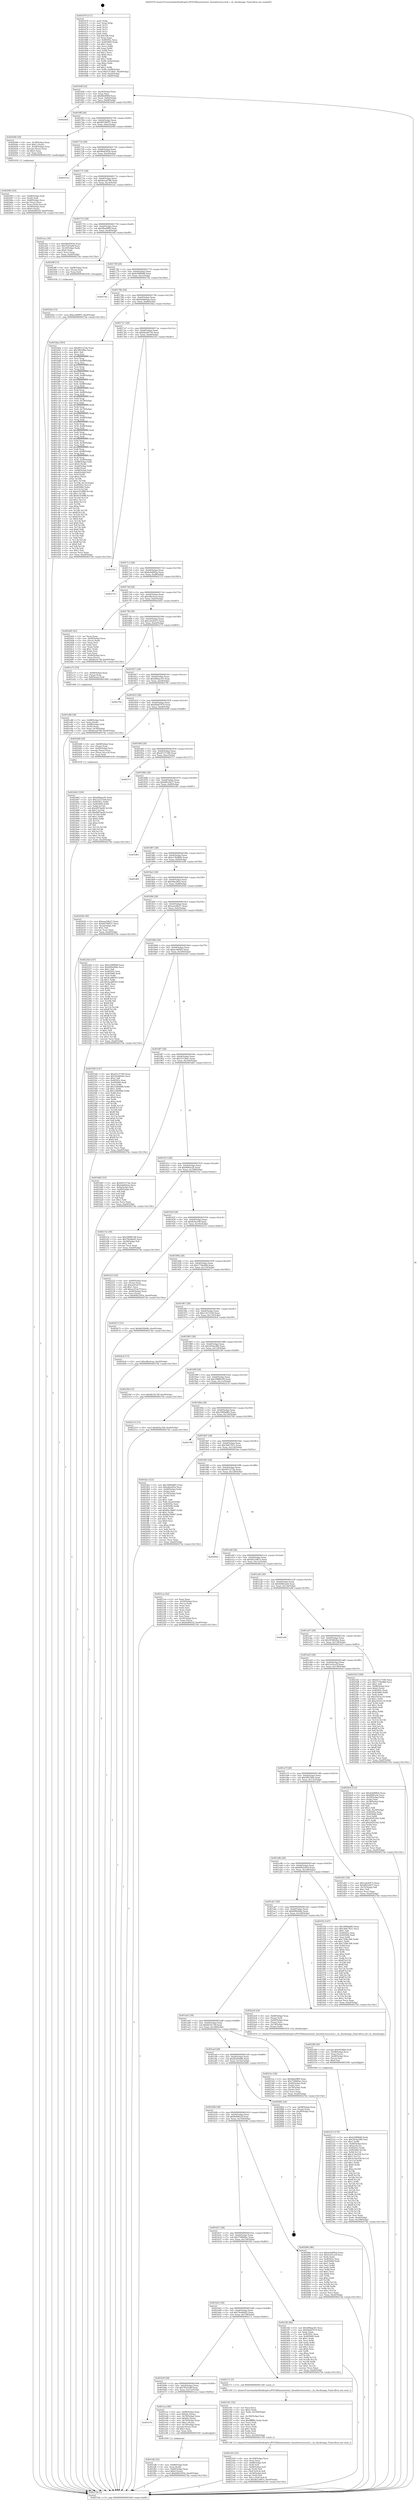 digraph "0x401670" {
  label = "0x401670 (/mnt/c/Users/mathe/Desktop/tcc/POCII/binaries/extr_linuxdriversscsich.c_ch_checkrange_Final-ollvm.out::main(0))"
  labelloc = "t"
  node[shape=record]

  Entry [label="",width=0.3,height=0.3,shape=circle,fillcolor=black,style=filled]
  "0x4016df" [label="{
     0x4016df [32]\l
     | [instrs]\l
     &nbsp;&nbsp;0x4016df \<+6\>: mov -0xa0(%rbp),%eax\l
     &nbsp;&nbsp;0x4016e5 \<+2\>: mov %eax,%ecx\l
     &nbsp;&nbsp;0x4016e7 \<+6\>: sub $0x8bb4f84f,%ecx\l
     &nbsp;&nbsp;0x4016ed \<+6\>: mov %eax,-0xb4(%rbp)\l
     &nbsp;&nbsp;0x4016f3 \<+6\>: mov %ecx,-0xb8(%rbp)\l
     &nbsp;&nbsp;0x4016f9 \<+6\>: je 00000000004026df \<main+0x106f\>\l
  }"]
  "0x4026df" [label="{
     0x4026df\l
  }", style=dashed]
  "0x4016ff" [label="{
     0x4016ff [28]\l
     | [instrs]\l
     &nbsp;&nbsp;0x4016ff \<+5\>: jmp 0000000000401704 \<main+0x94\>\l
     &nbsp;&nbsp;0x401704 \<+6\>: mov -0xb4(%rbp),%eax\l
     &nbsp;&nbsp;0x40170a \<+5\>: sub $0x8d746957,%eax\l
     &nbsp;&nbsp;0x40170f \<+6\>: mov %eax,-0xbc(%rbp)\l
     &nbsp;&nbsp;0x401715 \<+6\>: je 0000000000402046 \<main+0x9d6\>\l
  }"]
  Exit [label="",width=0.3,height=0.3,shape=circle,fillcolor=black,style=filled,peripheries=2]
  "0x402046" [label="{
     0x402046 [29]\l
     | [instrs]\l
     &nbsp;&nbsp;0x402046 \<+4\>: mov -0x58(%rbp),%rax\l
     &nbsp;&nbsp;0x40204a \<+6\>: movl $0x1,(%rax)\l
     &nbsp;&nbsp;0x402050 \<+4\>: mov -0x58(%rbp),%rax\l
     &nbsp;&nbsp;0x402054 \<+3\>: movslq (%rax),%rax\l
     &nbsp;&nbsp;0x402057 \<+4\>: shl $0x2,%rax\l
     &nbsp;&nbsp;0x40205b \<+3\>: mov %rax,%rdi\l
     &nbsp;&nbsp;0x40205e \<+5\>: call 0000000000401050 \<malloc@plt\>\l
     | [calls]\l
     &nbsp;&nbsp;0x401050 \{1\} (unknown)\l
  }"]
  "0x40171b" [label="{
     0x40171b [28]\l
     | [instrs]\l
     &nbsp;&nbsp;0x40171b \<+5\>: jmp 0000000000401720 \<main+0xb0\>\l
     &nbsp;&nbsp;0x401720 \<+6\>: mov -0xb4(%rbp),%eax\l
     &nbsp;&nbsp;0x401726 \<+5\>: sub $0x90a83030,%eax\l
     &nbsp;&nbsp;0x40172b \<+6\>: mov %eax,-0xc0(%rbp)\l
     &nbsp;&nbsp;0x401731 \<+6\>: je 000000000040251d \<main+0xead\>\l
  }"]
  "0x40250e" [label="{
     0x40250e [15]\l
     | [instrs]\l
     &nbsp;&nbsp;0x40250e \<+10\>: movl $0xec46f4f3,-0xa0(%rbp)\l
     &nbsp;&nbsp;0x402518 \<+5\>: jmp 00000000004027de \<main+0x116e\>\l
  }"]
  "0x40251d" [label="{
     0x40251d\l
  }", style=dashed]
  "0x401737" [label="{
     0x401737 [28]\l
     | [instrs]\l
     &nbsp;&nbsp;0x401737 \<+5\>: jmp 000000000040173c \<main+0xcc\>\l
     &nbsp;&nbsp;0x40173c \<+6\>: mov -0xb4(%rbp),%eax\l
     &nbsp;&nbsp;0x401742 \<+5\>: sub $0x9eead798,%eax\l
     &nbsp;&nbsp;0x401747 \<+6\>: mov %eax,-0xc4(%rbp)\l
     &nbsp;&nbsp;0x40174d \<+6\>: je 0000000000401eac \<main+0x83c\>\l
  }"]
  "0x402462" [label="{
     0x402462 [100]\l
     | [instrs]\l
     &nbsp;&nbsp;0x402462 \<+5\>: mov $0xd08aac05,%edx\l
     &nbsp;&nbsp;0x402467 \<+5\>: mov $0x1cb151b8,%esi\l
     &nbsp;&nbsp;0x40246c \<+8\>: mov 0x40505c,%r8d\l
     &nbsp;&nbsp;0x402474 \<+8\>: mov 0x405060,%r9d\l
     &nbsp;&nbsp;0x40247c \<+3\>: mov %r8d,%r10d\l
     &nbsp;&nbsp;0x40247f \<+7\>: sub $0xfd97ba49,%r10d\l
     &nbsp;&nbsp;0x402486 \<+4\>: sub $0x1,%r10d\l
     &nbsp;&nbsp;0x40248a \<+7\>: add $0xfd97ba49,%r10d\l
     &nbsp;&nbsp;0x402491 \<+4\>: imul %r10d,%r8d\l
     &nbsp;&nbsp;0x402495 \<+4\>: and $0x1,%r8d\l
     &nbsp;&nbsp;0x402499 \<+4\>: cmp $0x0,%r8d\l
     &nbsp;&nbsp;0x40249d \<+4\>: sete %r11b\l
     &nbsp;&nbsp;0x4024a1 \<+4\>: cmp $0xa,%r9d\l
     &nbsp;&nbsp;0x4024a5 \<+3\>: setl %bl\l
     &nbsp;&nbsp;0x4024a8 \<+3\>: mov %r11b,%r14b\l
     &nbsp;&nbsp;0x4024ab \<+3\>: and %bl,%r14b\l
     &nbsp;&nbsp;0x4024ae \<+3\>: xor %bl,%r11b\l
     &nbsp;&nbsp;0x4024b1 \<+3\>: or %r11b,%r14b\l
     &nbsp;&nbsp;0x4024b4 \<+4\>: test $0x1,%r14b\l
     &nbsp;&nbsp;0x4024b8 \<+3\>: cmovne %esi,%edx\l
     &nbsp;&nbsp;0x4024bb \<+6\>: mov %edx,-0xa0(%rbp)\l
     &nbsp;&nbsp;0x4024c1 \<+5\>: jmp 00000000004027de \<main+0x116e\>\l
  }"]
  "0x401eac" [label="{
     0x401eac [30]\l
     | [instrs]\l
     &nbsp;&nbsp;0x401eac \<+5\>: mov $0x90a83030,%eax\l
     &nbsp;&nbsp;0x401eb1 \<+5\>: mov $0x7fe43a9f,%ecx\l
     &nbsp;&nbsp;0x401eb6 \<+3\>: mov -0x30(%rbp),%edx\l
     &nbsp;&nbsp;0x401eb9 \<+3\>: cmp $0x0,%edx\l
     &nbsp;&nbsp;0x401ebc \<+3\>: cmove %ecx,%eax\l
     &nbsp;&nbsp;0x401ebf \<+6\>: mov %eax,-0xa0(%rbp)\l
     &nbsp;&nbsp;0x401ec5 \<+5\>: jmp 00000000004027de \<main+0x116e\>\l
  }"]
  "0x401753" [label="{
     0x401753 [28]\l
     | [instrs]\l
     &nbsp;&nbsp;0x401753 \<+5\>: jmp 0000000000401758 \<main+0xe8\>\l
     &nbsp;&nbsp;0x401758 \<+6\>: mov -0xb4(%rbp),%eax\l
     &nbsp;&nbsp;0x40175e \<+5\>: sub $0x9fae0f89,%eax\l
     &nbsp;&nbsp;0x401763 \<+6\>: mov %eax,-0xc8(%rbp)\l
     &nbsp;&nbsp;0x401769 \<+6\>: je 00000000004024ff \<main+0xe8f\>\l
  }"]
  "0x402315" [label="{
     0x402315 [170]\l
     | [instrs]\l
     &nbsp;&nbsp;0x402315 \<+5\>: mov $0xb30f68d8,%edx\l
     &nbsp;&nbsp;0x40231a \<+5\>: mov $0x281ba286,%esi\l
     &nbsp;&nbsp;0x40231f \<+3\>: mov $0x1,%r8b\l
     &nbsp;&nbsp;0x402322 \<+4\>: mov -0x40(%rbp),%rcx\l
     &nbsp;&nbsp;0x402326 \<+6\>: movl $0x0,(%rcx)\l
     &nbsp;&nbsp;0x40232c \<+8\>: mov 0x40505c,%r9d\l
     &nbsp;&nbsp;0x402334 \<+8\>: mov 0x405060,%r10d\l
     &nbsp;&nbsp;0x40233c \<+3\>: mov %r9d,%r11d\l
     &nbsp;&nbsp;0x40233f \<+7\>: add $0x3c54e436,%r11d\l
     &nbsp;&nbsp;0x402346 \<+4\>: sub $0x1,%r11d\l
     &nbsp;&nbsp;0x40234a \<+7\>: sub $0x3c54e436,%r11d\l
     &nbsp;&nbsp;0x402351 \<+4\>: imul %r11d,%r9d\l
     &nbsp;&nbsp;0x402355 \<+4\>: and $0x1,%r9d\l
     &nbsp;&nbsp;0x402359 \<+4\>: cmp $0x0,%r9d\l
     &nbsp;&nbsp;0x40235d \<+3\>: sete %bl\l
     &nbsp;&nbsp;0x402360 \<+4\>: cmp $0xa,%r10d\l
     &nbsp;&nbsp;0x402364 \<+4\>: setl %r14b\l
     &nbsp;&nbsp;0x402368 \<+3\>: mov %bl,%r15b\l
     &nbsp;&nbsp;0x40236b \<+4\>: xor $0xff,%r15b\l
     &nbsp;&nbsp;0x40236f \<+3\>: mov %r14b,%r12b\l
     &nbsp;&nbsp;0x402372 \<+4\>: xor $0xff,%r12b\l
     &nbsp;&nbsp;0x402376 \<+4\>: xor $0x1,%r8b\l
     &nbsp;&nbsp;0x40237a \<+3\>: mov %r15b,%r13b\l
     &nbsp;&nbsp;0x40237d \<+4\>: and $0xff,%r13b\l
     &nbsp;&nbsp;0x402381 \<+3\>: and %r8b,%bl\l
     &nbsp;&nbsp;0x402384 \<+3\>: mov %r12b,%cl\l
     &nbsp;&nbsp;0x402387 \<+3\>: and $0xff,%cl\l
     &nbsp;&nbsp;0x40238a \<+3\>: and %r8b,%r14b\l
     &nbsp;&nbsp;0x40238d \<+3\>: or %bl,%r13b\l
     &nbsp;&nbsp;0x402390 \<+3\>: or %r14b,%cl\l
     &nbsp;&nbsp;0x402393 \<+3\>: xor %cl,%r13b\l
     &nbsp;&nbsp;0x402396 \<+3\>: or %r12b,%r15b\l
     &nbsp;&nbsp;0x402399 \<+4\>: xor $0xff,%r15b\l
     &nbsp;&nbsp;0x40239d \<+4\>: or $0x1,%r8b\l
     &nbsp;&nbsp;0x4023a1 \<+3\>: and %r8b,%r15b\l
     &nbsp;&nbsp;0x4023a4 \<+3\>: or %r15b,%r13b\l
     &nbsp;&nbsp;0x4023a7 \<+4\>: test $0x1,%r13b\l
     &nbsp;&nbsp;0x4023ab \<+3\>: cmovne %esi,%edx\l
     &nbsp;&nbsp;0x4023ae \<+6\>: mov %edx,-0xa0(%rbp)\l
     &nbsp;&nbsp;0x4023b4 \<+6\>: mov %eax,-0x168(%rbp)\l
     &nbsp;&nbsp;0x4023ba \<+5\>: jmp 00000000004027de \<main+0x116e\>\l
  }"]
  "0x4024ff" [label="{
     0x4024ff [15]\l
     | [instrs]\l
     &nbsp;&nbsp;0x4024ff \<+4\>: mov -0x68(%rbp),%rax\l
     &nbsp;&nbsp;0x402503 \<+3\>: mov (%rax),%rax\l
     &nbsp;&nbsp;0x402506 \<+3\>: mov %rax,%rdi\l
     &nbsp;&nbsp;0x402509 \<+5\>: call 0000000000401030 \<free@plt\>\l
     | [calls]\l
     &nbsp;&nbsp;0x401030 \{1\} (unknown)\l
  }"]
  "0x40176f" [label="{
     0x40176f [28]\l
     | [instrs]\l
     &nbsp;&nbsp;0x40176f \<+5\>: jmp 0000000000401774 \<main+0x104\>\l
     &nbsp;&nbsp;0x401774 \<+6\>: mov -0xb4(%rbp),%eax\l
     &nbsp;&nbsp;0x40177a \<+5\>: sub $0xb30f68d8,%eax\l
     &nbsp;&nbsp;0x40177f \<+6\>: mov %eax,-0xcc(%rbp)\l
     &nbsp;&nbsp;0x401785 \<+6\>: je 000000000040274a \<main+0x10da\>\l
  }"]
  "0x4022f8" [label="{
     0x4022f8 [29]\l
     | [instrs]\l
     &nbsp;&nbsp;0x4022f8 \<+10\>: movabs $0x4030b6,%rdi\l
     &nbsp;&nbsp;0x402302 \<+4\>: mov -0x48(%rbp),%rcx\l
     &nbsp;&nbsp;0x402306 \<+2\>: mov %eax,(%rcx)\l
     &nbsp;&nbsp;0x402308 \<+4\>: mov -0x48(%rbp),%rcx\l
     &nbsp;&nbsp;0x40230c \<+2\>: mov (%rcx),%esi\l
     &nbsp;&nbsp;0x40230e \<+2\>: mov $0x0,%al\l
     &nbsp;&nbsp;0x402310 \<+5\>: call 0000000000401040 \<printf@plt\>\l
     | [calls]\l
     &nbsp;&nbsp;0x401040 \{1\} (unknown)\l
  }"]
  "0x40274a" [label="{
     0x40274a\l
  }", style=dashed]
  "0x40178b" [label="{
     0x40178b [28]\l
     | [instrs]\l
     &nbsp;&nbsp;0x40178b \<+5\>: jmp 0000000000401790 \<main+0x120\>\l
     &nbsp;&nbsp;0x401790 \<+6\>: mov -0xb4(%rbp),%eax\l
     &nbsp;&nbsp;0x401796 \<+5\>: sub $0xba9debaa,%eax\l
     &nbsp;&nbsp;0x40179b \<+6\>: mov %eax,-0xd0(%rbp)\l
     &nbsp;&nbsp;0x4017a1 \<+6\>: je 0000000000401bba \<main+0x54a\>\l
  }"]
  "0x4021b5" [label="{
     0x4021b5 [53]\l
     | [instrs]\l
     &nbsp;&nbsp;0x4021b5 \<+6\>: mov -0x164(%rbp),%ecx\l
     &nbsp;&nbsp;0x4021bb \<+3\>: imul %eax,%ecx\l
     &nbsp;&nbsp;0x4021be \<+4\>: mov -0x68(%rbp),%r8\l
     &nbsp;&nbsp;0x4021c2 \<+3\>: mov (%r8),%r8\l
     &nbsp;&nbsp;0x4021c5 \<+4\>: mov -0x60(%rbp),%r9\l
     &nbsp;&nbsp;0x4021c9 \<+3\>: movslq (%r9),%r9\l
     &nbsp;&nbsp;0x4021cc \<+4\>: mov (%r8,%r9,8),%r8\l
     &nbsp;&nbsp;0x4021d0 \<+4\>: mov -0x50(%rbp),%r9\l
     &nbsp;&nbsp;0x4021d4 \<+3\>: movslq (%r9),%r9\l
     &nbsp;&nbsp;0x4021d7 \<+4\>: mov %ecx,(%r8,%r9,4)\l
     &nbsp;&nbsp;0x4021db \<+10\>: movl $0x4b21987e,-0xa0(%rbp)\l
     &nbsp;&nbsp;0x4021e5 \<+5\>: jmp 00000000004027de \<main+0x116e\>\l
  }"]
  "0x401bba" [label="{
     0x401bba [393]\l
     | [instrs]\l
     &nbsp;&nbsp;0x401bba \<+5\>: mov $0x493127da,%eax\l
     &nbsp;&nbsp;0x401bbf \<+5\>: mov $0x5f923f9a,%ecx\l
     &nbsp;&nbsp;0x401bc4 \<+2\>: mov $0x1,%dl\l
     &nbsp;&nbsp;0x401bc6 \<+3\>: mov %rsp,%rsi\l
     &nbsp;&nbsp;0x401bc9 \<+4\>: add $0xfffffffffffffff0,%rsi\l
     &nbsp;&nbsp;0x401bcd \<+3\>: mov %rsi,%rsp\l
     &nbsp;&nbsp;0x401bd0 \<+7\>: mov %rsi,-0x98(%rbp)\l
     &nbsp;&nbsp;0x401bd7 \<+3\>: mov %rsp,%rsi\l
     &nbsp;&nbsp;0x401bda \<+4\>: add $0xfffffffffffffff0,%rsi\l
     &nbsp;&nbsp;0x401bde \<+3\>: mov %rsi,%rsp\l
     &nbsp;&nbsp;0x401be1 \<+3\>: mov %rsp,%rdi\l
     &nbsp;&nbsp;0x401be4 \<+4\>: add $0xfffffffffffffff0,%rdi\l
     &nbsp;&nbsp;0x401be8 \<+3\>: mov %rdi,%rsp\l
     &nbsp;&nbsp;0x401beb \<+7\>: mov %rdi,-0x90(%rbp)\l
     &nbsp;&nbsp;0x401bf2 \<+3\>: mov %rsp,%rdi\l
     &nbsp;&nbsp;0x401bf5 \<+4\>: add $0xfffffffffffffff0,%rdi\l
     &nbsp;&nbsp;0x401bf9 \<+3\>: mov %rdi,%rsp\l
     &nbsp;&nbsp;0x401bfc \<+7\>: mov %rdi,-0x88(%rbp)\l
     &nbsp;&nbsp;0x401c03 \<+3\>: mov %rsp,%rdi\l
     &nbsp;&nbsp;0x401c06 \<+4\>: add $0xfffffffffffffff0,%rdi\l
     &nbsp;&nbsp;0x401c0a \<+3\>: mov %rdi,%rsp\l
     &nbsp;&nbsp;0x401c0d \<+4\>: mov %rdi,-0x80(%rbp)\l
     &nbsp;&nbsp;0x401c11 \<+3\>: mov %rsp,%rdi\l
     &nbsp;&nbsp;0x401c14 \<+4\>: add $0xfffffffffffffff0,%rdi\l
     &nbsp;&nbsp;0x401c18 \<+3\>: mov %rdi,%rsp\l
     &nbsp;&nbsp;0x401c1b \<+4\>: mov %rdi,-0x78(%rbp)\l
     &nbsp;&nbsp;0x401c1f \<+3\>: mov %rsp,%rdi\l
     &nbsp;&nbsp;0x401c22 \<+4\>: add $0xfffffffffffffff0,%rdi\l
     &nbsp;&nbsp;0x401c26 \<+3\>: mov %rdi,%rsp\l
     &nbsp;&nbsp;0x401c29 \<+4\>: mov %rdi,-0x70(%rbp)\l
     &nbsp;&nbsp;0x401c2d \<+3\>: mov %rsp,%rdi\l
     &nbsp;&nbsp;0x401c30 \<+4\>: add $0xfffffffffffffff0,%rdi\l
     &nbsp;&nbsp;0x401c34 \<+3\>: mov %rdi,%rsp\l
     &nbsp;&nbsp;0x401c37 \<+4\>: mov %rdi,-0x68(%rbp)\l
     &nbsp;&nbsp;0x401c3b \<+3\>: mov %rsp,%rdi\l
     &nbsp;&nbsp;0x401c3e \<+4\>: add $0xfffffffffffffff0,%rdi\l
     &nbsp;&nbsp;0x401c42 \<+3\>: mov %rdi,%rsp\l
     &nbsp;&nbsp;0x401c45 \<+4\>: mov %rdi,-0x60(%rbp)\l
     &nbsp;&nbsp;0x401c49 \<+3\>: mov %rsp,%rdi\l
     &nbsp;&nbsp;0x401c4c \<+4\>: add $0xfffffffffffffff0,%rdi\l
     &nbsp;&nbsp;0x401c50 \<+3\>: mov %rdi,%rsp\l
     &nbsp;&nbsp;0x401c53 \<+4\>: mov %rdi,-0x58(%rbp)\l
     &nbsp;&nbsp;0x401c57 \<+3\>: mov %rsp,%rdi\l
     &nbsp;&nbsp;0x401c5a \<+4\>: add $0xfffffffffffffff0,%rdi\l
     &nbsp;&nbsp;0x401c5e \<+3\>: mov %rdi,%rsp\l
     &nbsp;&nbsp;0x401c61 \<+4\>: mov %rdi,-0x50(%rbp)\l
     &nbsp;&nbsp;0x401c65 \<+3\>: mov %rsp,%rdi\l
     &nbsp;&nbsp;0x401c68 \<+4\>: add $0xfffffffffffffff0,%rdi\l
     &nbsp;&nbsp;0x401c6c \<+3\>: mov %rdi,%rsp\l
     &nbsp;&nbsp;0x401c6f \<+4\>: mov %rdi,-0x48(%rbp)\l
     &nbsp;&nbsp;0x401c73 \<+3\>: mov %rsp,%rdi\l
     &nbsp;&nbsp;0x401c76 \<+4\>: add $0xfffffffffffffff0,%rdi\l
     &nbsp;&nbsp;0x401c7a \<+3\>: mov %rdi,%rsp\l
     &nbsp;&nbsp;0x401c7d \<+4\>: mov %rdi,-0x40(%rbp)\l
     &nbsp;&nbsp;0x401c81 \<+7\>: mov -0x98(%rbp),%rdi\l
     &nbsp;&nbsp;0x401c88 \<+6\>: movl $0x0,(%rdi)\l
     &nbsp;&nbsp;0x401c8e \<+7\>: mov -0xa4(%rbp),%r8d\l
     &nbsp;&nbsp;0x401c95 \<+3\>: mov %r8d,(%rsi)\l
     &nbsp;&nbsp;0x401c98 \<+7\>: mov -0x90(%rbp),%rdi\l
     &nbsp;&nbsp;0x401c9f \<+7\>: mov -0xb0(%rbp),%r9\l
     &nbsp;&nbsp;0x401ca6 \<+3\>: mov %r9,(%rdi)\l
     &nbsp;&nbsp;0x401ca9 \<+3\>: cmpl $0x2,(%rsi)\l
     &nbsp;&nbsp;0x401cac \<+4\>: setne %r10b\l
     &nbsp;&nbsp;0x401cb0 \<+4\>: and $0x1,%r10b\l
     &nbsp;&nbsp;0x401cb4 \<+4\>: mov %r10b,-0x31(%rbp)\l
     &nbsp;&nbsp;0x401cb8 \<+8\>: mov 0x40505c,%r11d\l
     &nbsp;&nbsp;0x401cc0 \<+7\>: mov 0x405060,%ebx\l
     &nbsp;&nbsp;0x401cc7 \<+3\>: mov %r11d,%r14d\l
     &nbsp;&nbsp;0x401cca \<+7\>: sub $0x61418f8f,%r14d\l
     &nbsp;&nbsp;0x401cd1 \<+4\>: sub $0x1,%r14d\l
     &nbsp;&nbsp;0x401cd5 \<+7\>: add $0x61418f8f,%r14d\l
     &nbsp;&nbsp;0x401cdc \<+4\>: imul %r14d,%r11d\l
     &nbsp;&nbsp;0x401ce0 \<+4\>: and $0x1,%r11d\l
     &nbsp;&nbsp;0x401ce4 \<+4\>: cmp $0x0,%r11d\l
     &nbsp;&nbsp;0x401ce8 \<+4\>: sete %r10b\l
     &nbsp;&nbsp;0x401cec \<+3\>: cmp $0xa,%ebx\l
     &nbsp;&nbsp;0x401cef \<+4\>: setl %r15b\l
     &nbsp;&nbsp;0x401cf3 \<+3\>: mov %r10b,%r12b\l
     &nbsp;&nbsp;0x401cf6 \<+4\>: xor $0xff,%r12b\l
     &nbsp;&nbsp;0x401cfa \<+3\>: mov %r15b,%r13b\l
     &nbsp;&nbsp;0x401cfd \<+4\>: xor $0xff,%r13b\l
     &nbsp;&nbsp;0x401d01 \<+3\>: xor $0x0,%dl\l
     &nbsp;&nbsp;0x401d04 \<+3\>: mov %r12b,%sil\l
     &nbsp;&nbsp;0x401d07 \<+4\>: and $0x0,%sil\l
     &nbsp;&nbsp;0x401d0b \<+3\>: and %dl,%r10b\l
     &nbsp;&nbsp;0x401d0e \<+3\>: mov %r13b,%dil\l
     &nbsp;&nbsp;0x401d11 \<+4\>: and $0x0,%dil\l
     &nbsp;&nbsp;0x401d15 \<+3\>: and %dl,%r15b\l
     &nbsp;&nbsp;0x401d18 \<+3\>: or %r10b,%sil\l
     &nbsp;&nbsp;0x401d1b \<+3\>: or %r15b,%dil\l
     &nbsp;&nbsp;0x401d1e \<+3\>: xor %dil,%sil\l
     &nbsp;&nbsp;0x401d21 \<+3\>: or %r13b,%r12b\l
     &nbsp;&nbsp;0x401d24 \<+4\>: xor $0xff,%r12b\l
     &nbsp;&nbsp;0x401d28 \<+3\>: or $0x0,%dl\l
     &nbsp;&nbsp;0x401d2b \<+3\>: and %dl,%r12b\l
     &nbsp;&nbsp;0x401d2e \<+3\>: or %r12b,%sil\l
     &nbsp;&nbsp;0x401d31 \<+4\>: test $0x1,%sil\l
     &nbsp;&nbsp;0x401d35 \<+3\>: cmovne %ecx,%eax\l
     &nbsp;&nbsp;0x401d38 \<+6\>: mov %eax,-0xa0(%rbp)\l
     &nbsp;&nbsp;0x401d3e \<+5\>: jmp 00000000004027de \<main+0x116e\>\l
  }"]
  "0x4017a7" [label="{
     0x4017a7 [28]\l
     | [instrs]\l
     &nbsp;&nbsp;0x4017a7 \<+5\>: jmp 00000000004017ac \<main+0x13c\>\l
     &nbsp;&nbsp;0x4017ac \<+6\>: mov -0xb4(%rbp),%eax\l
     &nbsp;&nbsp;0x4017b2 \<+5\>: sub $0xbba40730,%eax\l
     &nbsp;&nbsp;0x4017b7 \<+6\>: mov %eax,-0xd4(%rbp)\l
     &nbsp;&nbsp;0x4017bd \<+6\>: je 000000000040252c \<main+0xebc\>\l
  }"]
  "0x402181" [label="{
     0x402181 [52]\l
     | [instrs]\l
     &nbsp;&nbsp;0x402181 \<+2\>: xor %ecx,%ecx\l
     &nbsp;&nbsp;0x402183 \<+5\>: mov $0x2,%edx\l
     &nbsp;&nbsp;0x402188 \<+6\>: mov %edx,-0x160(%rbp)\l
     &nbsp;&nbsp;0x40218e \<+1\>: cltd\l
     &nbsp;&nbsp;0x40218f \<+6\>: mov -0x160(%rbp),%esi\l
     &nbsp;&nbsp;0x402195 \<+2\>: idiv %esi\l
     &nbsp;&nbsp;0x402197 \<+6\>: imul $0xfffffffe,%edx,%edx\l
     &nbsp;&nbsp;0x40219d \<+2\>: mov %ecx,%edi\l
     &nbsp;&nbsp;0x40219f \<+2\>: sub %edx,%edi\l
     &nbsp;&nbsp;0x4021a1 \<+2\>: mov %ecx,%edx\l
     &nbsp;&nbsp;0x4021a3 \<+3\>: sub $0x1,%edx\l
     &nbsp;&nbsp;0x4021a6 \<+2\>: add %edx,%edi\l
     &nbsp;&nbsp;0x4021a8 \<+2\>: sub %edi,%ecx\l
     &nbsp;&nbsp;0x4021aa \<+6\>: mov %ecx,-0x164(%rbp)\l
     &nbsp;&nbsp;0x4021b0 \<+5\>: call 0000000000401160 \<next_i\>\l
     | [calls]\l
     &nbsp;&nbsp;0x401160 \{1\} (/mnt/c/Users/mathe/Desktop/tcc/POCII/binaries/extr_linuxdriversscsich.c_ch_checkrange_Final-ollvm.out::next_i)\l
  }"]
  "0x40252c" [label="{
     0x40252c\l
  }", style=dashed]
  "0x4017c3" [label="{
     0x4017c3 [28]\l
     | [instrs]\l
     &nbsp;&nbsp;0x4017c3 \<+5\>: jmp 00000000004017c8 \<main+0x158\>\l
     &nbsp;&nbsp;0x4017c8 \<+6\>: mov -0xb4(%rbp),%eax\l
     &nbsp;&nbsp;0x4017ce \<+5\>: sub $0xbc6d09cb,%eax\l
     &nbsp;&nbsp;0x4017d3 \<+6\>: mov %eax,-0xd8(%rbp)\l
     &nbsp;&nbsp;0x4017d9 \<+6\>: je 0000000000402725 \<main+0x10b5\>\l
  }"]
  "0x402063" [label="{
     0x402063 [43]\l
     | [instrs]\l
     &nbsp;&nbsp;0x402063 \<+4\>: mov -0x68(%rbp),%rdi\l
     &nbsp;&nbsp;0x402067 \<+3\>: mov (%rdi),%rdi\l
     &nbsp;&nbsp;0x40206a \<+4\>: mov -0x60(%rbp),%rcx\l
     &nbsp;&nbsp;0x40206e \<+3\>: movslq (%rcx),%rcx\l
     &nbsp;&nbsp;0x402071 \<+4\>: mov %rax,(%rdi,%rcx,8)\l
     &nbsp;&nbsp;0x402075 \<+4\>: mov -0x50(%rbp),%rax\l
     &nbsp;&nbsp;0x402079 \<+6\>: movl $0x0,(%rax)\l
     &nbsp;&nbsp;0x40207f \<+10\>: movl $0x6ef0022f,-0xa0(%rbp)\l
     &nbsp;&nbsp;0x402089 \<+5\>: jmp 00000000004027de \<main+0x116e\>\l
  }"]
  "0x402725" [label="{
     0x402725\l
  }", style=dashed]
  "0x4017df" [label="{
     0x4017df [28]\l
     | [instrs]\l
     &nbsp;&nbsp;0x4017df \<+5\>: jmp 00000000004017e4 \<main+0x174\>\l
     &nbsp;&nbsp;0x4017e4 \<+6\>: mov -0xb4(%rbp),%eax\l
     &nbsp;&nbsp;0x4017ea \<+5\>: sub $0xc8bc0caa,%eax\l
     &nbsp;&nbsp;0x4017ef \<+6\>: mov %eax,-0xdc(%rbp)\l
     &nbsp;&nbsp;0x4017f5 \<+6\>: je 00000000004024d5 \<main+0xe65\>\l
  }"]
  "0x401efb" [label="{
     0x401efb [32]\l
     | [instrs]\l
     &nbsp;&nbsp;0x401efb \<+4\>: mov -0x68(%rbp),%rdi\l
     &nbsp;&nbsp;0x401eff \<+3\>: mov %rax,(%rdi)\l
     &nbsp;&nbsp;0x401f02 \<+4\>: mov -0x60(%rbp),%rax\l
     &nbsp;&nbsp;0x401f06 \<+6\>: movl $0x0,(%rax)\l
     &nbsp;&nbsp;0x401f0c \<+10\>: movl $0x6062295d,-0xa0(%rbp)\l
     &nbsp;&nbsp;0x401f16 \<+5\>: jmp 00000000004027de \<main+0x116e\>\l
  }"]
  "0x4024d5" [label="{
     0x4024d5 [42]\l
     | [instrs]\l
     &nbsp;&nbsp;0x4024d5 \<+2\>: xor %eax,%eax\l
     &nbsp;&nbsp;0x4024d7 \<+4\>: mov -0x40(%rbp),%rcx\l
     &nbsp;&nbsp;0x4024db \<+2\>: mov (%rcx),%edx\l
     &nbsp;&nbsp;0x4024dd \<+2\>: mov %eax,%esi\l
     &nbsp;&nbsp;0x4024df \<+2\>: sub %edx,%esi\l
     &nbsp;&nbsp;0x4024e1 \<+2\>: mov %eax,%edx\l
     &nbsp;&nbsp;0x4024e3 \<+3\>: sub $0x1,%edx\l
     &nbsp;&nbsp;0x4024e6 \<+2\>: add %edx,%esi\l
     &nbsp;&nbsp;0x4024e8 \<+2\>: sub %esi,%eax\l
     &nbsp;&nbsp;0x4024ea \<+4\>: mov -0x40(%rbp),%rcx\l
     &nbsp;&nbsp;0x4024ee \<+2\>: mov %eax,(%rcx)\l
     &nbsp;&nbsp;0x4024f0 \<+10\>: movl $0x6b10c74f,-0xa0(%rbp)\l
     &nbsp;&nbsp;0x4024fa \<+5\>: jmp 00000000004027de \<main+0x116e\>\l
  }"]
  "0x4017fb" [label="{
     0x4017fb [28]\l
     | [instrs]\l
     &nbsp;&nbsp;0x4017fb \<+5\>: jmp 0000000000401800 \<main+0x190\>\l
     &nbsp;&nbsp;0x401800 \<+6\>: mov -0xb4(%rbp),%eax\l
     &nbsp;&nbsp;0x401806 \<+5\>: sub $0xca42b472,%eax\l
     &nbsp;&nbsp;0x40180b \<+6\>: mov %eax,-0xe0(%rbp)\l
     &nbsp;&nbsp;0x401811 \<+6\>: je 0000000000401e75 \<main+0x805\>\l
  }"]
  "0x401b7b" [label="{
     0x401b7b\l
  }", style=dashed]
  "0x401e75" [label="{
     0x401e75 [19]\l
     | [instrs]\l
     &nbsp;&nbsp;0x401e75 \<+7\>: mov -0x90(%rbp),%rax\l
     &nbsp;&nbsp;0x401e7c \<+3\>: mov (%rax),%rax\l
     &nbsp;&nbsp;0x401e7f \<+4\>: mov 0x8(%rax),%rdi\l
     &nbsp;&nbsp;0x401e83 \<+5\>: call 0000000000401060 \<atoi@plt\>\l
     | [calls]\l
     &nbsp;&nbsp;0x401060 \{1\} (unknown)\l
  }"]
  "0x401817" [label="{
     0x401817 [28]\l
     | [instrs]\l
     &nbsp;&nbsp;0x401817 \<+5\>: jmp 000000000040181c \<main+0x1ac\>\l
     &nbsp;&nbsp;0x40181c \<+6\>: mov -0xb4(%rbp),%eax\l
     &nbsp;&nbsp;0x401822 \<+5\>: sub $0xd08aac05,%eax\l
     &nbsp;&nbsp;0x401827 \<+6\>: mov %eax,-0xe4(%rbp)\l
     &nbsp;&nbsp;0x40182d \<+6\>: je 000000000040279e \<main+0x112e\>\l
  }"]
  "0x401eca" [label="{
     0x401eca [49]\l
     | [instrs]\l
     &nbsp;&nbsp;0x401eca \<+4\>: mov -0x80(%rbp),%rax\l
     &nbsp;&nbsp;0x401ece \<+6\>: movl $0x64,(%rax)\l
     &nbsp;&nbsp;0x401ed4 \<+4\>: mov -0x78(%rbp),%rax\l
     &nbsp;&nbsp;0x401ed8 \<+6\>: movl $0x64,(%rax)\l
     &nbsp;&nbsp;0x401ede \<+4\>: mov -0x70(%rbp),%rax\l
     &nbsp;&nbsp;0x401ee2 \<+6\>: movl $0x1,(%rax)\l
     &nbsp;&nbsp;0x401ee8 \<+4\>: mov -0x70(%rbp),%rax\l
     &nbsp;&nbsp;0x401eec \<+3\>: movslq (%rax),%rax\l
     &nbsp;&nbsp;0x401eef \<+4\>: shl $0x3,%rax\l
     &nbsp;&nbsp;0x401ef3 \<+3\>: mov %rax,%rdi\l
     &nbsp;&nbsp;0x401ef6 \<+5\>: call 0000000000401050 \<malloc@plt\>\l
     | [calls]\l
     &nbsp;&nbsp;0x401050 \{1\} (unknown)\l
  }"]
  "0x40279e" [label="{
     0x40279e\l
  }", style=dashed]
  "0x401833" [label="{
     0x401833 [28]\l
     | [instrs]\l
     &nbsp;&nbsp;0x401833 \<+5\>: jmp 0000000000401838 \<main+0x1c8\>\l
     &nbsp;&nbsp;0x401838 \<+6\>: mov -0xb4(%rbp),%eax\l
     &nbsp;&nbsp;0x40183e \<+5\>: sub $0xd4dd7674,%eax\l
     &nbsp;&nbsp;0x401843 \<+6\>: mov %eax,-0xe8(%rbp)\l
     &nbsp;&nbsp;0x401849 \<+6\>: je 0000000000402448 \<main+0xdd8\>\l
  }"]
  "0x401b5f" [label="{
     0x401b5f [28]\l
     | [instrs]\l
     &nbsp;&nbsp;0x401b5f \<+5\>: jmp 0000000000401b64 \<main+0x4f4\>\l
     &nbsp;&nbsp;0x401b64 \<+6\>: mov -0xb4(%rbp),%eax\l
     &nbsp;&nbsp;0x401b6a \<+5\>: sub $0x7fe43a9f,%eax\l
     &nbsp;&nbsp;0x401b6f \<+6\>: mov %eax,-0x15c(%rbp)\l
     &nbsp;&nbsp;0x401b75 \<+6\>: je 0000000000401eca \<main+0x85a\>\l
  }"]
  "0x402448" [label="{
     0x402448 [26]\l
     | [instrs]\l
     &nbsp;&nbsp;0x402448 \<+4\>: mov -0x68(%rbp),%rax\l
     &nbsp;&nbsp;0x40244c \<+3\>: mov (%rax),%rax\l
     &nbsp;&nbsp;0x40244f \<+4\>: mov -0x40(%rbp),%rcx\l
     &nbsp;&nbsp;0x402453 \<+3\>: movslq (%rcx),%rcx\l
     &nbsp;&nbsp;0x402456 \<+4\>: mov (%rax,%rcx,8),%rax\l
     &nbsp;&nbsp;0x40245a \<+3\>: mov %rax,%rdi\l
     &nbsp;&nbsp;0x40245d \<+5\>: call 0000000000401030 \<free@plt\>\l
     | [calls]\l
     &nbsp;&nbsp;0x401030 \{1\} (unknown)\l
  }"]
  "0x40184f" [label="{
     0x40184f [28]\l
     | [instrs]\l
     &nbsp;&nbsp;0x40184f \<+5\>: jmp 0000000000401854 \<main+0x1e4\>\l
     &nbsp;&nbsp;0x401854 \<+6\>: mov -0xb4(%rbp),%eax\l
     &nbsp;&nbsp;0x40185a \<+5\>: sub $0xd5137340,%eax\l
     &nbsp;&nbsp;0x40185f \<+6\>: mov %eax,-0xec(%rbp)\l
     &nbsp;&nbsp;0x401865 \<+6\>: je 00000000004027c7 \<main+0x1157\>\l
  }"]
  "0x40217c" [label="{
     0x40217c [5]\l
     | [instrs]\l
     &nbsp;&nbsp;0x40217c \<+5\>: call 0000000000401160 \<next_i\>\l
     | [calls]\l
     &nbsp;&nbsp;0x401160 \{1\} (/mnt/c/Users/mathe/Desktop/tcc/POCII/binaries/extr_linuxdriversscsich.c_ch_checkrange_Final-ollvm.out::next_i)\l
  }"]
  "0x4027c7" [label="{
     0x4027c7\l
  }", style=dashed]
  "0x40186b" [label="{
     0x40186b [28]\l
     | [instrs]\l
     &nbsp;&nbsp;0x40186b \<+5\>: jmp 0000000000401870 \<main+0x200\>\l
     &nbsp;&nbsp;0x401870 \<+6\>: mov -0xb4(%rbp),%eax\l
     &nbsp;&nbsp;0x401876 \<+5\>: sub $0xdfb1d437,%eax\l
     &nbsp;&nbsp;0x40187b \<+6\>: mov %eax,-0xf0(%rbp)\l
     &nbsp;&nbsp;0x401881 \<+6\>: je 0000000000401d61 \<main+0x6f1\>\l
  }"]
  "0x401b43" [label="{
     0x401b43 [28]\l
     | [instrs]\l
     &nbsp;&nbsp;0x401b43 \<+5\>: jmp 0000000000401b48 \<main+0x4d8\>\l
     &nbsp;&nbsp;0x401b48 \<+6\>: mov -0xb4(%rbp),%eax\l
     &nbsp;&nbsp;0x401b4e \<+5\>: sub $0x78e48a95,%eax\l
     &nbsp;&nbsp;0x401b53 \<+6\>: mov %eax,-0x158(%rbp)\l
     &nbsp;&nbsp;0x401b59 \<+6\>: je 000000000040217c \<main+0xb0c\>\l
  }"]
  "0x401d61" [label="{
     0x401d61\l
  }", style=dashed]
  "0x401887" [label="{
     0x401887 [28]\l
     | [instrs]\l
     &nbsp;&nbsp;0x401887 \<+5\>: jmp 000000000040188c \<main+0x21c\>\l
     &nbsp;&nbsp;0x40188c \<+6\>: mov -0xb4(%rbp),%eax\l
     &nbsp;&nbsp;0x401892 \<+5\>: sub $0xe13bd80b,%eax\l
     &nbsp;&nbsp;0x401897 \<+6\>: mov %eax,-0xf4(%rbp)\l
     &nbsp;&nbsp;0x40189d \<+6\>: je 0000000000401df4 \<main+0x784\>\l
  }"]
  "0x4023f2" [label="{
     0x4023f2 [86]\l
     | [instrs]\l
     &nbsp;&nbsp;0x4023f2 \<+5\>: mov $0xd08aac05,%eax\l
     &nbsp;&nbsp;0x4023f7 \<+5\>: mov $0xd4dd7674,%ecx\l
     &nbsp;&nbsp;0x4023fc \<+2\>: xor %edx,%edx\l
     &nbsp;&nbsp;0x4023fe \<+7\>: mov 0x40505c,%esi\l
     &nbsp;&nbsp;0x402405 \<+7\>: mov 0x405060,%edi\l
     &nbsp;&nbsp;0x40240c \<+3\>: sub $0x1,%edx\l
     &nbsp;&nbsp;0x40240f \<+3\>: mov %esi,%r8d\l
     &nbsp;&nbsp;0x402412 \<+3\>: add %edx,%r8d\l
     &nbsp;&nbsp;0x402415 \<+4\>: imul %r8d,%esi\l
     &nbsp;&nbsp;0x402419 \<+3\>: and $0x1,%esi\l
     &nbsp;&nbsp;0x40241c \<+3\>: cmp $0x0,%esi\l
     &nbsp;&nbsp;0x40241f \<+4\>: sete %r9b\l
     &nbsp;&nbsp;0x402423 \<+3\>: cmp $0xa,%edi\l
     &nbsp;&nbsp;0x402426 \<+4\>: setl %r10b\l
     &nbsp;&nbsp;0x40242a \<+3\>: mov %r9b,%r11b\l
     &nbsp;&nbsp;0x40242d \<+3\>: and %r10b,%r11b\l
     &nbsp;&nbsp;0x402430 \<+3\>: xor %r10b,%r9b\l
     &nbsp;&nbsp;0x402433 \<+3\>: or %r9b,%r11b\l
     &nbsp;&nbsp;0x402436 \<+4\>: test $0x1,%r11b\l
     &nbsp;&nbsp;0x40243a \<+3\>: cmovne %ecx,%eax\l
     &nbsp;&nbsp;0x40243d \<+6\>: mov %eax,-0xa0(%rbp)\l
     &nbsp;&nbsp;0x402443 \<+5\>: jmp 00000000004027de \<main+0x116e\>\l
  }"]
  "0x401df4" [label="{
     0x401df4\l
  }", style=dashed]
  "0x4018a3" [label="{
     0x4018a3 [28]\l
     | [instrs]\l
     &nbsp;&nbsp;0x4018a3 \<+5\>: jmp 00000000004018a8 \<main+0x238\>\l
     &nbsp;&nbsp;0x4018a8 \<+6\>: mov -0xb4(%rbp),%eax\l
     &nbsp;&nbsp;0x4018ae \<+5\>: sub $0xe8acbf5a,%eax\l
     &nbsp;&nbsp;0x4018b3 \<+6\>: mov %eax,-0xf8(%rbp)\l
     &nbsp;&nbsp;0x4018b9 \<+6\>: je 0000000000402028 \<main+0x9b8\>\l
  }"]
  "0x401b27" [label="{
     0x401b27 [28]\l
     | [instrs]\l
     &nbsp;&nbsp;0x401b27 \<+5\>: jmp 0000000000401b2c \<main+0x4bc\>\l
     &nbsp;&nbsp;0x401b2c \<+6\>: mov -0xb4(%rbp),%eax\l
     &nbsp;&nbsp;0x401b32 \<+5\>: sub $0x759660ac,%eax\l
     &nbsp;&nbsp;0x401b37 \<+6\>: mov %eax,-0x154(%rbp)\l
     &nbsp;&nbsp;0x401b3d \<+6\>: je 00000000004023f2 \<main+0xd82\>\l
  }"]
  "0x402028" [label="{
     0x402028 [30]\l
     | [instrs]\l
     &nbsp;&nbsp;0x402028 \<+5\>: mov $0xeaa56b27,%eax\l
     &nbsp;&nbsp;0x40202d \<+5\>: mov $0x8d746957,%ecx\l
     &nbsp;&nbsp;0x402032 \<+3\>: mov -0x2a(%rbp),%dl\l
     &nbsp;&nbsp;0x402035 \<+3\>: test $0x1,%dl\l
     &nbsp;&nbsp;0x402038 \<+3\>: cmovne %ecx,%eax\l
     &nbsp;&nbsp;0x40203b \<+6\>: mov %eax,-0xa0(%rbp)\l
     &nbsp;&nbsp;0x402041 \<+5\>: jmp 00000000004027de \<main+0x116e\>\l
  }"]
  "0x4018bf" [label="{
     0x4018bf [28]\l
     | [instrs]\l
     &nbsp;&nbsp;0x4018bf \<+5\>: jmp 00000000004018c4 \<main+0x254\>\l
     &nbsp;&nbsp;0x4018c4 \<+6\>: mov -0xb4(%rbp),%eax\l
     &nbsp;&nbsp;0x4018ca \<+5\>: sub $0xeaa56b27,%eax\l
     &nbsp;&nbsp;0x4018cf \<+6\>: mov %eax,-0xfc(%rbp)\l
     &nbsp;&nbsp;0x4018d5 \<+6\>: je 000000000040224d \<main+0xbdd\>\l
  }"]
  "0x40208e" [label="{
     0x40208e [86]\l
     | [instrs]\l
     &nbsp;&nbsp;0x40208e \<+5\>: mov $0xbc6d09cb,%eax\l
     &nbsp;&nbsp;0x402093 \<+5\>: mov $0x5cd5ca3f,%ecx\l
     &nbsp;&nbsp;0x402098 \<+2\>: xor %edx,%edx\l
     &nbsp;&nbsp;0x40209a \<+7\>: mov 0x40505c,%esi\l
     &nbsp;&nbsp;0x4020a1 \<+7\>: mov 0x405060,%edi\l
     &nbsp;&nbsp;0x4020a8 \<+3\>: sub $0x1,%edx\l
     &nbsp;&nbsp;0x4020ab \<+3\>: mov %esi,%r8d\l
     &nbsp;&nbsp;0x4020ae \<+3\>: add %edx,%r8d\l
     &nbsp;&nbsp;0x4020b1 \<+4\>: imul %r8d,%esi\l
     &nbsp;&nbsp;0x4020b5 \<+3\>: and $0x1,%esi\l
     &nbsp;&nbsp;0x4020b8 \<+3\>: cmp $0x0,%esi\l
     &nbsp;&nbsp;0x4020bb \<+4\>: sete %r9b\l
     &nbsp;&nbsp;0x4020bf \<+3\>: cmp $0xa,%edi\l
     &nbsp;&nbsp;0x4020c2 \<+4\>: setl %r10b\l
     &nbsp;&nbsp;0x4020c6 \<+3\>: mov %r9b,%r11b\l
     &nbsp;&nbsp;0x4020c9 \<+3\>: and %r10b,%r11b\l
     &nbsp;&nbsp;0x4020cc \<+3\>: xor %r10b,%r9b\l
     &nbsp;&nbsp;0x4020cf \<+3\>: or %r9b,%r11b\l
     &nbsp;&nbsp;0x4020d2 \<+4\>: test $0x1,%r11b\l
     &nbsp;&nbsp;0x4020d6 \<+3\>: cmovne %ecx,%eax\l
     &nbsp;&nbsp;0x4020d9 \<+6\>: mov %eax,-0xa0(%rbp)\l
     &nbsp;&nbsp;0x4020df \<+5\>: jmp 00000000004027de \<main+0x116e\>\l
  }"]
  "0x40224d" [label="{
     0x40224d [147]\l
     | [instrs]\l
     &nbsp;&nbsp;0x40224d \<+5\>: mov $0xb30f68d8,%eax\l
     &nbsp;&nbsp;0x402252 \<+5\>: mov $0x699e0fda,%ecx\l
     &nbsp;&nbsp;0x402257 \<+2\>: mov $0x1,%dl\l
     &nbsp;&nbsp;0x402259 \<+7\>: mov 0x40505c,%esi\l
     &nbsp;&nbsp;0x402260 \<+7\>: mov 0x405060,%edi\l
     &nbsp;&nbsp;0x402267 \<+3\>: mov %esi,%r8d\l
     &nbsp;&nbsp;0x40226a \<+7\>: sub $0x4ca88505,%r8d\l
     &nbsp;&nbsp;0x402271 \<+4\>: sub $0x1,%r8d\l
     &nbsp;&nbsp;0x402275 \<+7\>: add $0x4ca88505,%r8d\l
     &nbsp;&nbsp;0x40227c \<+4\>: imul %r8d,%esi\l
     &nbsp;&nbsp;0x402280 \<+3\>: and $0x1,%esi\l
     &nbsp;&nbsp;0x402283 \<+3\>: cmp $0x0,%esi\l
     &nbsp;&nbsp;0x402286 \<+4\>: sete %r9b\l
     &nbsp;&nbsp;0x40228a \<+3\>: cmp $0xa,%edi\l
     &nbsp;&nbsp;0x40228d \<+4\>: setl %r10b\l
     &nbsp;&nbsp;0x402291 \<+3\>: mov %r9b,%r11b\l
     &nbsp;&nbsp;0x402294 \<+4\>: xor $0xff,%r11b\l
     &nbsp;&nbsp;0x402298 \<+3\>: mov %r10b,%bl\l
     &nbsp;&nbsp;0x40229b \<+3\>: xor $0xff,%bl\l
     &nbsp;&nbsp;0x40229e \<+3\>: xor $0x1,%dl\l
     &nbsp;&nbsp;0x4022a1 \<+3\>: mov %r11b,%r14b\l
     &nbsp;&nbsp;0x4022a4 \<+4\>: and $0xff,%r14b\l
     &nbsp;&nbsp;0x4022a8 \<+3\>: and %dl,%r9b\l
     &nbsp;&nbsp;0x4022ab \<+3\>: mov %bl,%r15b\l
     &nbsp;&nbsp;0x4022ae \<+4\>: and $0xff,%r15b\l
     &nbsp;&nbsp;0x4022b2 \<+3\>: and %dl,%r10b\l
     &nbsp;&nbsp;0x4022b5 \<+3\>: or %r9b,%r14b\l
     &nbsp;&nbsp;0x4022b8 \<+3\>: or %r10b,%r15b\l
     &nbsp;&nbsp;0x4022bb \<+3\>: xor %r15b,%r14b\l
     &nbsp;&nbsp;0x4022be \<+3\>: or %bl,%r11b\l
     &nbsp;&nbsp;0x4022c1 \<+4\>: xor $0xff,%r11b\l
     &nbsp;&nbsp;0x4022c5 \<+3\>: or $0x1,%dl\l
     &nbsp;&nbsp;0x4022c8 \<+3\>: and %dl,%r11b\l
     &nbsp;&nbsp;0x4022cb \<+3\>: or %r11b,%r14b\l
     &nbsp;&nbsp;0x4022ce \<+4\>: test $0x1,%r14b\l
     &nbsp;&nbsp;0x4022d2 \<+3\>: cmovne %ecx,%eax\l
     &nbsp;&nbsp;0x4022d5 \<+6\>: mov %eax,-0xa0(%rbp)\l
     &nbsp;&nbsp;0x4022db \<+5\>: jmp 00000000004027de \<main+0x116e\>\l
  }"]
  "0x4018db" [label="{
     0x4018db [28]\l
     | [instrs]\l
     &nbsp;&nbsp;0x4018db \<+5\>: jmp 00000000004018e0 \<main+0x270\>\l
     &nbsp;&nbsp;0x4018e0 \<+6\>: mov -0xb4(%rbp),%eax\l
     &nbsp;&nbsp;0x4018e6 \<+5\>: sub $0xec46f4f3,%eax\l
     &nbsp;&nbsp;0x4018eb \<+6\>: mov %eax,-0x100(%rbp)\l
     &nbsp;&nbsp;0x4018f1 \<+6\>: je 0000000000402540 \<main+0xed0\>\l
  }"]
  "0x401b0b" [label="{
     0x401b0b [28]\l
     | [instrs]\l
     &nbsp;&nbsp;0x401b0b \<+5\>: jmp 0000000000401b10 \<main+0x4a0\>\l
     &nbsp;&nbsp;0x401b10 \<+6\>: mov -0xb4(%rbp),%eax\l
     &nbsp;&nbsp;0x401b16 \<+5\>: sub $0x6ef0022f,%eax\l
     &nbsp;&nbsp;0x401b1b \<+6\>: mov %eax,-0x150(%rbp)\l
     &nbsp;&nbsp;0x401b21 \<+6\>: je 000000000040208e \<main+0xa1e\>\l
  }"]
  "0x402540" [label="{
     0x402540 [147]\l
     | [instrs]\l
     &nbsp;&nbsp;0x402540 \<+5\>: mov $0xd5137340,%eax\l
     &nbsp;&nbsp;0x402545 \<+5\>: mov $0x5638d2ba,%ecx\l
     &nbsp;&nbsp;0x40254a \<+2\>: mov $0x1,%dl\l
     &nbsp;&nbsp;0x40254c \<+7\>: mov 0x40505c,%esi\l
     &nbsp;&nbsp;0x402553 \<+7\>: mov 0x405060,%edi\l
     &nbsp;&nbsp;0x40255a \<+3\>: mov %esi,%r8d\l
     &nbsp;&nbsp;0x40255d \<+7\>: add $0x334b90fb,%r8d\l
     &nbsp;&nbsp;0x402564 \<+4\>: sub $0x1,%r8d\l
     &nbsp;&nbsp;0x402568 \<+7\>: sub $0x334b90fb,%r8d\l
     &nbsp;&nbsp;0x40256f \<+4\>: imul %r8d,%esi\l
     &nbsp;&nbsp;0x402573 \<+3\>: and $0x1,%esi\l
     &nbsp;&nbsp;0x402576 \<+3\>: cmp $0x0,%esi\l
     &nbsp;&nbsp;0x402579 \<+4\>: sete %r9b\l
     &nbsp;&nbsp;0x40257d \<+3\>: cmp $0xa,%edi\l
     &nbsp;&nbsp;0x402580 \<+4\>: setl %r10b\l
     &nbsp;&nbsp;0x402584 \<+3\>: mov %r9b,%r11b\l
     &nbsp;&nbsp;0x402587 \<+4\>: xor $0xff,%r11b\l
     &nbsp;&nbsp;0x40258b \<+3\>: mov %r10b,%bl\l
     &nbsp;&nbsp;0x40258e \<+3\>: xor $0xff,%bl\l
     &nbsp;&nbsp;0x402591 \<+3\>: xor $0x0,%dl\l
     &nbsp;&nbsp;0x402594 \<+3\>: mov %r11b,%r14b\l
     &nbsp;&nbsp;0x402597 \<+4\>: and $0x0,%r14b\l
     &nbsp;&nbsp;0x40259b \<+3\>: and %dl,%r9b\l
     &nbsp;&nbsp;0x40259e \<+3\>: mov %bl,%r15b\l
     &nbsp;&nbsp;0x4025a1 \<+4\>: and $0x0,%r15b\l
     &nbsp;&nbsp;0x4025a5 \<+3\>: and %dl,%r10b\l
     &nbsp;&nbsp;0x4025a8 \<+3\>: or %r9b,%r14b\l
     &nbsp;&nbsp;0x4025ab \<+3\>: or %r10b,%r15b\l
     &nbsp;&nbsp;0x4025ae \<+3\>: xor %r15b,%r14b\l
     &nbsp;&nbsp;0x4025b1 \<+3\>: or %bl,%r11b\l
     &nbsp;&nbsp;0x4025b4 \<+4\>: xor $0xff,%r11b\l
     &nbsp;&nbsp;0x4025b8 \<+3\>: or $0x0,%dl\l
     &nbsp;&nbsp;0x4025bb \<+3\>: and %dl,%r11b\l
     &nbsp;&nbsp;0x4025be \<+3\>: or %r11b,%r14b\l
     &nbsp;&nbsp;0x4025c1 \<+4\>: test $0x1,%r14b\l
     &nbsp;&nbsp;0x4025c5 \<+3\>: cmovne %ecx,%eax\l
     &nbsp;&nbsp;0x4025c8 \<+6\>: mov %eax,-0xa0(%rbp)\l
     &nbsp;&nbsp;0x4025ce \<+5\>: jmp 00000000004027de \<main+0x116e\>\l
  }"]
  "0x4018f7" [label="{
     0x4018f7 [28]\l
     | [instrs]\l
     &nbsp;&nbsp;0x4018f7 \<+5\>: jmp 00000000004018fc \<main+0x28c\>\l
     &nbsp;&nbsp;0x4018fc \<+6\>: mov -0xb4(%rbp),%eax\l
     &nbsp;&nbsp;0x401902 \<+5\>: sub $0x53128d1,%eax\l
     &nbsp;&nbsp;0x401907 \<+6\>: mov %eax,-0x104(%rbp)\l
     &nbsp;&nbsp;0x40190d \<+6\>: je 0000000000401b85 \<main+0x515\>\l
  }"]
  "0x402682" [label="{
     0x402682 [24]\l
     | [instrs]\l
     &nbsp;&nbsp;0x402682 \<+7\>: mov -0x98(%rbp),%rax\l
     &nbsp;&nbsp;0x402689 \<+2\>: mov (%rax),%eax\l
     &nbsp;&nbsp;0x40268b \<+4\>: lea -0x28(%rbp),%rsp\l
     &nbsp;&nbsp;0x40268f \<+1\>: pop %rbx\l
     &nbsp;&nbsp;0x402690 \<+2\>: pop %r12\l
     &nbsp;&nbsp;0x402692 \<+2\>: pop %r13\l
     &nbsp;&nbsp;0x402694 \<+2\>: pop %r14\l
     &nbsp;&nbsp;0x402696 \<+2\>: pop %r15\l
     &nbsp;&nbsp;0x402698 \<+1\>: pop %rbp\l
     &nbsp;&nbsp;0x402699 \<+1\>: ret\l
  }"]
  "0x401b85" [label="{
     0x401b85 [53]\l
     | [instrs]\l
     &nbsp;&nbsp;0x401b85 \<+5\>: mov $0x493127da,%eax\l
     &nbsp;&nbsp;0x401b8a \<+5\>: mov $0xba9debaa,%ecx\l
     &nbsp;&nbsp;0x401b8f \<+6\>: mov -0x9a(%rbp),%dl\l
     &nbsp;&nbsp;0x401b95 \<+7\>: mov -0x99(%rbp),%sil\l
     &nbsp;&nbsp;0x401b9c \<+3\>: mov %dl,%dil\l
     &nbsp;&nbsp;0x401b9f \<+3\>: and %sil,%dil\l
     &nbsp;&nbsp;0x401ba2 \<+3\>: xor %sil,%dl\l
     &nbsp;&nbsp;0x401ba5 \<+3\>: or %dl,%dil\l
     &nbsp;&nbsp;0x401ba8 \<+4\>: test $0x1,%dil\l
     &nbsp;&nbsp;0x401bac \<+3\>: cmovne %ecx,%eax\l
     &nbsp;&nbsp;0x401baf \<+6\>: mov %eax,-0xa0(%rbp)\l
     &nbsp;&nbsp;0x401bb5 \<+5\>: jmp 00000000004027de \<main+0x116e\>\l
  }"]
  "0x401913" [label="{
     0x401913 [28]\l
     | [instrs]\l
     &nbsp;&nbsp;0x401913 \<+5\>: jmp 0000000000401918 \<main+0x2a8\>\l
     &nbsp;&nbsp;0x401918 \<+6\>: mov -0xb4(%rbp),%eax\l
     &nbsp;&nbsp;0x40191e \<+5\>: sub $0x6685e2b,%eax\l
     &nbsp;&nbsp;0x401923 \<+6\>: mov %eax,-0x108(%rbp)\l
     &nbsp;&nbsp;0x401929 \<+6\>: je 000000000040215e \<main+0xaee\>\l
  }"]
  "0x4027de" [label="{
     0x4027de [5]\l
     | [instrs]\l
     &nbsp;&nbsp;0x4027de \<+5\>: jmp 00000000004016df \<main+0x6f\>\l
  }"]
  "0x401670" [label="{
     0x401670 [111]\l
     | [instrs]\l
     &nbsp;&nbsp;0x401670 \<+1\>: push %rbp\l
     &nbsp;&nbsp;0x401671 \<+3\>: mov %rsp,%rbp\l
     &nbsp;&nbsp;0x401674 \<+2\>: push %r15\l
     &nbsp;&nbsp;0x401676 \<+2\>: push %r14\l
     &nbsp;&nbsp;0x401678 \<+2\>: push %r13\l
     &nbsp;&nbsp;0x40167a \<+2\>: push %r12\l
     &nbsp;&nbsp;0x40167c \<+1\>: push %rbx\l
     &nbsp;&nbsp;0x40167d \<+7\>: sub $0x168,%rsp\l
     &nbsp;&nbsp;0x401684 \<+2\>: xor %eax,%eax\l
     &nbsp;&nbsp;0x401686 \<+7\>: mov 0x40505c,%ecx\l
     &nbsp;&nbsp;0x40168d \<+7\>: mov 0x405060,%edx\l
     &nbsp;&nbsp;0x401694 \<+3\>: sub $0x1,%eax\l
     &nbsp;&nbsp;0x401697 \<+3\>: mov %ecx,%r8d\l
     &nbsp;&nbsp;0x40169a \<+3\>: add %eax,%r8d\l
     &nbsp;&nbsp;0x40169d \<+4\>: imul %r8d,%ecx\l
     &nbsp;&nbsp;0x4016a1 \<+3\>: and $0x1,%ecx\l
     &nbsp;&nbsp;0x4016a4 \<+3\>: cmp $0x0,%ecx\l
     &nbsp;&nbsp;0x4016a7 \<+4\>: sete %r9b\l
     &nbsp;&nbsp;0x4016ab \<+4\>: and $0x1,%r9b\l
     &nbsp;&nbsp;0x4016af \<+7\>: mov %r9b,-0x9a(%rbp)\l
     &nbsp;&nbsp;0x4016b6 \<+3\>: cmp $0xa,%edx\l
     &nbsp;&nbsp;0x4016b9 \<+4\>: setl %r9b\l
     &nbsp;&nbsp;0x4016bd \<+4\>: and $0x1,%r9b\l
     &nbsp;&nbsp;0x4016c1 \<+7\>: mov %r9b,-0x99(%rbp)\l
     &nbsp;&nbsp;0x4016c8 \<+10\>: movl $0x53128d1,-0xa0(%rbp)\l
     &nbsp;&nbsp;0x4016d2 \<+6\>: mov %edi,-0xa4(%rbp)\l
     &nbsp;&nbsp;0x4016d8 \<+7\>: mov %rsi,-0xb0(%rbp)\l
  }"]
  "0x401aef" [label="{
     0x401aef [28]\l
     | [instrs]\l
     &nbsp;&nbsp;0x401aef \<+5\>: jmp 0000000000401af4 \<main+0x484\>\l
     &nbsp;&nbsp;0x401af4 \<+6\>: mov -0xb4(%rbp),%eax\l
     &nbsp;&nbsp;0x401afa \<+5\>: sub $0x6b2f448b,%eax\l
     &nbsp;&nbsp;0x401aff \<+6\>: mov %eax,-0x14c(%rbp)\l
     &nbsp;&nbsp;0x401b05 \<+6\>: je 0000000000402682 \<main+0x1012\>\l
  }"]
  "0x4023ce" [label="{
     0x4023ce [36]\l
     | [instrs]\l
     &nbsp;&nbsp;0x4023ce \<+5\>: mov $0x9fae0f89,%eax\l
     &nbsp;&nbsp;0x4023d3 \<+5\>: mov $0x759660ac,%ecx\l
     &nbsp;&nbsp;0x4023d8 \<+4\>: mov -0x40(%rbp),%rdx\l
     &nbsp;&nbsp;0x4023dc \<+2\>: mov (%rdx),%esi\l
     &nbsp;&nbsp;0x4023de \<+4\>: mov -0x70(%rbp),%rdx\l
     &nbsp;&nbsp;0x4023e2 \<+2\>: cmp (%rdx),%esi\l
     &nbsp;&nbsp;0x4023e4 \<+3\>: cmovl %ecx,%eax\l
     &nbsp;&nbsp;0x4023e7 \<+6\>: mov %eax,-0xa0(%rbp)\l
     &nbsp;&nbsp;0x4023ed \<+5\>: jmp 00000000004027de \<main+0x116e\>\l
  }"]
  "0x40215e" [label="{
     0x40215e [30]\l
     | [instrs]\l
     &nbsp;&nbsp;0x40215e \<+5\>: mov $0x29889338,%eax\l
     &nbsp;&nbsp;0x402163 \<+5\>: mov $0x78e48a95,%ecx\l
     &nbsp;&nbsp;0x402168 \<+3\>: mov -0x29(%rbp),%dl\l
     &nbsp;&nbsp;0x40216b \<+3\>: test $0x1,%dl\l
     &nbsp;&nbsp;0x40216e \<+3\>: cmovne %ecx,%eax\l
     &nbsp;&nbsp;0x402171 \<+6\>: mov %eax,-0xa0(%rbp)\l
     &nbsp;&nbsp;0x402177 \<+5\>: jmp 00000000004027de \<main+0x116e\>\l
  }"]
  "0x40192f" [label="{
     0x40192f [28]\l
     | [instrs]\l
     &nbsp;&nbsp;0x40192f \<+5\>: jmp 0000000000401934 \<main+0x2c4\>\l
     &nbsp;&nbsp;0x401934 \<+6\>: mov -0xb4(%rbp),%eax\l
     &nbsp;&nbsp;0x40193a \<+5\>: sub $0x824a358,%eax\l
     &nbsp;&nbsp;0x40193f \<+6\>: mov %eax,-0x10c(%rbp)\l
     &nbsp;&nbsp;0x401945 \<+6\>: je 0000000000402223 \<main+0xbb3\>\l
  }"]
  "0x401ad3" [label="{
     0x401ad3 [28]\l
     | [instrs]\l
     &nbsp;&nbsp;0x401ad3 \<+5\>: jmp 0000000000401ad8 \<main+0x468\>\l
     &nbsp;&nbsp;0x401ad8 \<+6\>: mov -0xb4(%rbp),%eax\l
     &nbsp;&nbsp;0x401ade \<+5\>: sub $0x6b10c74f,%eax\l
     &nbsp;&nbsp;0x401ae3 \<+6\>: mov %eax,-0x148(%rbp)\l
     &nbsp;&nbsp;0x401ae9 \<+6\>: je 00000000004023ce \<main+0xd5e\>\l
  }"]
  "0x402223" [label="{
     0x402223 [42]\l
     | [instrs]\l
     &nbsp;&nbsp;0x402223 \<+4\>: mov -0x60(%rbp),%rax\l
     &nbsp;&nbsp;0x402227 \<+2\>: mov (%rax),%ecx\l
     &nbsp;&nbsp;0x402229 \<+6\>: sub $0xac91de7f,%ecx\l
     &nbsp;&nbsp;0x40222f \<+3\>: add $0x1,%ecx\l
     &nbsp;&nbsp;0x402232 \<+6\>: add $0xac91de7f,%ecx\l
     &nbsp;&nbsp;0x402238 \<+4\>: mov -0x60(%rbp),%rax\l
     &nbsp;&nbsp;0x40223c \<+2\>: mov %ecx,(%rax)\l
     &nbsp;&nbsp;0x40223e \<+10\>: movl $0x6062295d,-0xa0(%rbp)\l
     &nbsp;&nbsp;0x402248 \<+5\>: jmp 00000000004027de \<main+0x116e\>\l
  }"]
  "0x40194b" [label="{
     0x40194b [28]\l
     | [instrs]\l
     &nbsp;&nbsp;0x40194b \<+5\>: jmp 0000000000401950 \<main+0x2e0\>\l
     &nbsp;&nbsp;0x401950 \<+6\>: mov -0xb4(%rbp),%eax\l
     &nbsp;&nbsp;0x401956 \<+5\>: sub $0x1734e08d,%eax\l
     &nbsp;&nbsp;0x40195b \<+6\>: mov %eax,-0x110(%rbp)\l
     &nbsp;&nbsp;0x401961 \<+6\>: je 0000000000402673 \<main+0x1003\>\l
  }"]
  "0x4022e0" [label="{
     0x4022e0 [24]\l
     | [instrs]\l
     &nbsp;&nbsp;0x4022e0 \<+4\>: mov -0x68(%rbp),%rax\l
     &nbsp;&nbsp;0x4022e4 \<+3\>: mov (%rax),%rdi\l
     &nbsp;&nbsp;0x4022e7 \<+4\>: mov -0x80(%rbp),%rax\l
     &nbsp;&nbsp;0x4022eb \<+2\>: mov (%rax),%esi\l
     &nbsp;&nbsp;0x4022ed \<+4\>: mov -0x78(%rbp),%rax\l
     &nbsp;&nbsp;0x4022f1 \<+2\>: mov (%rax),%edx\l
     &nbsp;&nbsp;0x4022f3 \<+5\>: call 0000000000401410 \<ch_checkrange\>\l
     | [calls]\l
     &nbsp;&nbsp;0x401410 \{1\} (/mnt/c/Users/mathe/Desktop/tcc/POCII/binaries/extr_linuxdriversscsich.c_ch_checkrange_Final-ollvm.out::ch_checkrange)\l
  }"]
  "0x402673" [label="{
     0x402673 [15]\l
     | [instrs]\l
     &nbsp;&nbsp;0x402673 \<+10\>: movl $0x6b2f448b,-0xa0(%rbp)\l
     &nbsp;&nbsp;0x40267d \<+5\>: jmp 00000000004027de \<main+0x116e\>\l
  }"]
  "0x401967" [label="{
     0x401967 [28]\l
     | [instrs]\l
     &nbsp;&nbsp;0x401967 \<+5\>: jmp 000000000040196c \<main+0x2fc\>\l
     &nbsp;&nbsp;0x40196c \<+6\>: mov -0xb4(%rbp),%eax\l
     &nbsp;&nbsp;0x401972 \<+5\>: sub $0x1cb151b8,%eax\l
     &nbsp;&nbsp;0x401977 \<+6\>: mov %eax,-0x114(%rbp)\l
     &nbsp;&nbsp;0x40197d \<+6\>: je 00000000004024c6 \<main+0xe56\>\l
  }"]
  "0x401ab7" [label="{
     0x401ab7 [28]\l
     | [instrs]\l
     &nbsp;&nbsp;0x401ab7 \<+5\>: jmp 0000000000401abc \<main+0x44c\>\l
     &nbsp;&nbsp;0x401abc \<+6\>: mov -0xb4(%rbp),%eax\l
     &nbsp;&nbsp;0x401ac2 \<+5\>: sub $0x699e0fda,%eax\l
     &nbsp;&nbsp;0x401ac7 \<+6\>: mov %eax,-0x144(%rbp)\l
     &nbsp;&nbsp;0x401acd \<+6\>: je 00000000004022e0 \<main+0xc70\>\l
  }"]
  "0x4024c6" [label="{
     0x4024c6 [15]\l
     | [instrs]\l
     &nbsp;&nbsp;0x4024c6 \<+10\>: movl $0xc8bc0caa,-0xa0(%rbp)\l
     &nbsp;&nbsp;0x4024d0 \<+5\>: jmp 00000000004027de \<main+0x116e\>\l
  }"]
  "0x401983" [label="{
     0x401983 [28]\l
     | [instrs]\l
     &nbsp;&nbsp;0x401983 \<+5\>: jmp 0000000000401988 \<main+0x318\>\l
     &nbsp;&nbsp;0x401988 \<+6\>: mov -0xb4(%rbp),%eax\l
     &nbsp;&nbsp;0x40198e \<+5\>: sub $0x281ba286,%eax\l
     &nbsp;&nbsp;0x401993 \<+6\>: mov %eax,-0x118(%rbp)\l
     &nbsp;&nbsp;0x401999 \<+6\>: je 00000000004023bf \<main+0xd4f\>\l
  }"]
  "0x401f1b" [label="{
     0x401f1b [147]\l
     | [instrs]\l
     &nbsp;&nbsp;0x401f1b \<+5\>: mov $0x3089a885,%eax\l
     &nbsp;&nbsp;0x401f20 \<+5\>: mov $0x3b9c7b51,%ecx\l
     &nbsp;&nbsp;0x401f25 \<+2\>: mov $0x1,%dl\l
     &nbsp;&nbsp;0x401f27 \<+7\>: mov 0x40505c,%esi\l
     &nbsp;&nbsp;0x401f2e \<+7\>: mov 0x405060,%edi\l
     &nbsp;&nbsp;0x401f35 \<+3\>: mov %esi,%r8d\l
     &nbsp;&nbsp;0x401f38 \<+7\>: sub $0x7296c366,%r8d\l
     &nbsp;&nbsp;0x401f3f \<+4\>: sub $0x1,%r8d\l
     &nbsp;&nbsp;0x401f43 \<+7\>: add $0x7296c366,%r8d\l
     &nbsp;&nbsp;0x401f4a \<+4\>: imul %r8d,%esi\l
     &nbsp;&nbsp;0x401f4e \<+3\>: and $0x1,%esi\l
     &nbsp;&nbsp;0x401f51 \<+3\>: cmp $0x0,%esi\l
     &nbsp;&nbsp;0x401f54 \<+4\>: sete %r9b\l
     &nbsp;&nbsp;0x401f58 \<+3\>: cmp $0xa,%edi\l
     &nbsp;&nbsp;0x401f5b \<+4\>: setl %r10b\l
     &nbsp;&nbsp;0x401f5f \<+3\>: mov %r9b,%r11b\l
     &nbsp;&nbsp;0x401f62 \<+4\>: xor $0xff,%r11b\l
     &nbsp;&nbsp;0x401f66 \<+3\>: mov %r10b,%bl\l
     &nbsp;&nbsp;0x401f69 \<+3\>: xor $0xff,%bl\l
     &nbsp;&nbsp;0x401f6c \<+3\>: xor $0x1,%dl\l
     &nbsp;&nbsp;0x401f6f \<+3\>: mov %r11b,%r14b\l
     &nbsp;&nbsp;0x401f72 \<+4\>: and $0xff,%r14b\l
     &nbsp;&nbsp;0x401f76 \<+3\>: and %dl,%r9b\l
     &nbsp;&nbsp;0x401f79 \<+3\>: mov %bl,%r15b\l
     &nbsp;&nbsp;0x401f7c \<+4\>: and $0xff,%r15b\l
     &nbsp;&nbsp;0x401f80 \<+3\>: and %dl,%r10b\l
     &nbsp;&nbsp;0x401f83 \<+3\>: or %r9b,%r14b\l
     &nbsp;&nbsp;0x401f86 \<+3\>: or %r10b,%r15b\l
     &nbsp;&nbsp;0x401f89 \<+3\>: xor %r15b,%r14b\l
     &nbsp;&nbsp;0x401f8c \<+3\>: or %bl,%r11b\l
     &nbsp;&nbsp;0x401f8f \<+4\>: xor $0xff,%r11b\l
     &nbsp;&nbsp;0x401f93 \<+3\>: or $0x1,%dl\l
     &nbsp;&nbsp;0x401f96 \<+3\>: and %dl,%r11b\l
     &nbsp;&nbsp;0x401f99 \<+3\>: or %r11b,%r14b\l
     &nbsp;&nbsp;0x401f9c \<+4\>: test $0x1,%r14b\l
     &nbsp;&nbsp;0x401fa0 \<+3\>: cmovne %ecx,%eax\l
     &nbsp;&nbsp;0x401fa3 \<+6\>: mov %eax,-0xa0(%rbp)\l
     &nbsp;&nbsp;0x401fa9 \<+5\>: jmp 00000000004027de \<main+0x116e\>\l
  }"]
  "0x4023bf" [label="{
     0x4023bf [15]\l
     | [instrs]\l
     &nbsp;&nbsp;0x4023bf \<+10\>: movl $0x6b10c74f,-0xa0(%rbp)\l
     &nbsp;&nbsp;0x4023c9 \<+5\>: jmp 00000000004027de \<main+0x116e\>\l
  }"]
  "0x40199f" [label="{
     0x40199f [28]\l
     | [instrs]\l
     &nbsp;&nbsp;0x40199f \<+5\>: jmp 00000000004019a4 \<main+0x334\>\l
     &nbsp;&nbsp;0x4019a4 \<+6\>: mov -0xb4(%rbp),%eax\l
     &nbsp;&nbsp;0x4019aa \<+5\>: sub $0x29889338,%eax\l
     &nbsp;&nbsp;0x4019af \<+6\>: mov %eax,-0x11c(%rbp)\l
     &nbsp;&nbsp;0x4019b5 \<+6\>: je 0000000000402214 \<main+0xba4\>\l
  }"]
  "0x401e88" [label="{
     0x401e88 [36]\l
     | [instrs]\l
     &nbsp;&nbsp;0x401e88 \<+7\>: mov -0x88(%rbp),%rdi\l
     &nbsp;&nbsp;0x401e8f \<+2\>: mov %eax,(%rdi)\l
     &nbsp;&nbsp;0x401e91 \<+7\>: mov -0x88(%rbp),%rdi\l
     &nbsp;&nbsp;0x401e98 \<+2\>: mov (%rdi),%eax\l
     &nbsp;&nbsp;0x401e9a \<+3\>: mov %eax,-0x30(%rbp)\l
     &nbsp;&nbsp;0x401e9d \<+10\>: movl $0x9eead798,-0xa0(%rbp)\l
     &nbsp;&nbsp;0x401ea7 \<+5\>: jmp 00000000004027de \<main+0x116e\>\l
  }"]
  "0x402214" [label="{
     0x402214 [15]\l
     | [instrs]\l
     &nbsp;&nbsp;0x402214 \<+10\>: movl $0x824a358,-0xa0(%rbp)\l
     &nbsp;&nbsp;0x40221e \<+5\>: jmp 00000000004027de \<main+0x116e\>\l
  }"]
  "0x4019bb" [label="{
     0x4019bb [28]\l
     | [instrs]\l
     &nbsp;&nbsp;0x4019bb \<+5\>: jmp 00000000004019c0 \<main+0x350\>\l
     &nbsp;&nbsp;0x4019c0 \<+6\>: mov -0xb4(%rbp),%eax\l
     &nbsp;&nbsp;0x4019c6 \<+5\>: sub $0x3089a885,%eax\l
     &nbsp;&nbsp;0x4019cb \<+6\>: mov %eax,-0x120(%rbp)\l
     &nbsp;&nbsp;0x4019d1 \<+6\>: je 0000000000402700 \<main+0x1090\>\l
  }"]
  "0x401a9b" [label="{
     0x401a9b [28]\l
     | [instrs]\l
     &nbsp;&nbsp;0x401a9b \<+5\>: jmp 0000000000401aa0 \<main+0x430\>\l
     &nbsp;&nbsp;0x401aa0 \<+6\>: mov -0xb4(%rbp),%eax\l
     &nbsp;&nbsp;0x401aa6 \<+5\>: sub $0x6062295d,%eax\l
     &nbsp;&nbsp;0x401aab \<+6\>: mov %eax,-0x140(%rbp)\l
     &nbsp;&nbsp;0x401ab1 \<+6\>: je 0000000000401f1b \<main+0x8ab\>\l
  }"]
  "0x402700" [label="{
     0x402700\l
  }", style=dashed]
  "0x4019d7" [label="{
     0x4019d7 [28]\l
     | [instrs]\l
     &nbsp;&nbsp;0x4019d7 \<+5\>: jmp 00000000004019dc \<main+0x36c\>\l
     &nbsp;&nbsp;0x4019dc \<+6\>: mov -0xb4(%rbp),%eax\l
     &nbsp;&nbsp;0x4019e2 \<+5\>: sub $0x3b9c7b51,%eax\l
     &nbsp;&nbsp;0x4019e7 \<+6\>: mov %eax,-0x124(%rbp)\l
     &nbsp;&nbsp;0x4019ed \<+6\>: je 0000000000401fae \<main+0x93e\>\l
  }"]
  "0x401d43" [label="{
     0x401d43 [30]\l
     | [instrs]\l
     &nbsp;&nbsp;0x401d43 \<+5\>: mov $0xca42b472,%eax\l
     &nbsp;&nbsp;0x401d48 \<+5\>: mov $0xdfb1d437,%ecx\l
     &nbsp;&nbsp;0x401d4d \<+3\>: mov -0x31(%rbp),%dl\l
     &nbsp;&nbsp;0x401d50 \<+3\>: test $0x1,%dl\l
     &nbsp;&nbsp;0x401d53 \<+3\>: cmovne %ecx,%eax\l
     &nbsp;&nbsp;0x401d56 \<+6\>: mov %eax,-0xa0(%rbp)\l
     &nbsp;&nbsp;0x401d5c \<+5\>: jmp 00000000004027de \<main+0x116e\>\l
  }"]
  "0x401fae" [label="{
     0x401fae [122]\l
     | [instrs]\l
     &nbsp;&nbsp;0x401fae \<+5\>: mov $0x3089a885,%eax\l
     &nbsp;&nbsp;0x401fb3 \<+5\>: mov $0xe8acbf5a,%ecx\l
     &nbsp;&nbsp;0x401fb8 \<+4\>: mov -0x60(%rbp),%rdx\l
     &nbsp;&nbsp;0x401fbc \<+2\>: mov (%rdx),%esi\l
     &nbsp;&nbsp;0x401fbe \<+4\>: mov -0x70(%rbp),%rdx\l
     &nbsp;&nbsp;0x401fc2 \<+2\>: cmp (%rdx),%esi\l
     &nbsp;&nbsp;0x401fc4 \<+4\>: setl %dil\l
     &nbsp;&nbsp;0x401fc8 \<+4\>: and $0x1,%dil\l
     &nbsp;&nbsp;0x401fcc \<+4\>: mov %dil,-0x2a(%rbp)\l
     &nbsp;&nbsp;0x401fd0 \<+7\>: mov 0x40505c,%esi\l
     &nbsp;&nbsp;0x401fd7 \<+8\>: mov 0x405060,%r8d\l
     &nbsp;&nbsp;0x401fdf \<+3\>: mov %esi,%r9d\l
     &nbsp;&nbsp;0x401fe2 \<+7\>: add $0x8dc36807,%r9d\l
     &nbsp;&nbsp;0x401fe9 \<+4\>: sub $0x1,%r9d\l
     &nbsp;&nbsp;0x401fed \<+7\>: sub $0x8dc36807,%r9d\l
     &nbsp;&nbsp;0x401ff4 \<+4\>: imul %r9d,%esi\l
     &nbsp;&nbsp;0x401ff8 \<+3\>: and $0x1,%esi\l
     &nbsp;&nbsp;0x401ffb \<+3\>: cmp $0x0,%esi\l
     &nbsp;&nbsp;0x401ffe \<+4\>: sete %dil\l
     &nbsp;&nbsp;0x402002 \<+4\>: cmp $0xa,%r8d\l
     &nbsp;&nbsp;0x402006 \<+4\>: setl %r10b\l
     &nbsp;&nbsp;0x40200a \<+3\>: mov %dil,%r11b\l
     &nbsp;&nbsp;0x40200d \<+3\>: and %r10b,%r11b\l
     &nbsp;&nbsp;0x402010 \<+3\>: xor %r10b,%dil\l
     &nbsp;&nbsp;0x402013 \<+3\>: or %dil,%r11b\l
     &nbsp;&nbsp;0x402016 \<+4\>: test $0x1,%r11b\l
     &nbsp;&nbsp;0x40201a \<+3\>: cmovne %ecx,%eax\l
     &nbsp;&nbsp;0x40201d \<+6\>: mov %eax,-0xa0(%rbp)\l
     &nbsp;&nbsp;0x402023 \<+5\>: jmp 00000000004027de \<main+0x116e\>\l
  }"]
  "0x4019f3" [label="{
     0x4019f3 [28]\l
     | [instrs]\l
     &nbsp;&nbsp;0x4019f3 \<+5\>: jmp 00000000004019f8 \<main+0x388\>\l
     &nbsp;&nbsp;0x4019f8 \<+6\>: mov -0xb4(%rbp),%eax\l
     &nbsp;&nbsp;0x4019fe \<+5\>: sub $0x493127da,%eax\l
     &nbsp;&nbsp;0x401a03 \<+6\>: mov %eax,-0x128(%rbp)\l
     &nbsp;&nbsp;0x401a09 \<+6\>: je 000000000040269a \<main+0x102a\>\l
  }"]
  "0x401a7f" [label="{
     0x401a7f [28]\l
     | [instrs]\l
     &nbsp;&nbsp;0x401a7f \<+5\>: jmp 0000000000401a84 \<main+0x414\>\l
     &nbsp;&nbsp;0x401a84 \<+6\>: mov -0xb4(%rbp),%eax\l
     &nbsp;&nbsp;0x401a8a \<+5\>: sub $0x5f923f9a,%eax\l
     &nbsp;&nbsp;0x401a8f \<+6\>: mov %eax,-0x13c(%rbp)\l
     &nbsp;&nbsp;0x401a95 \<+6\>: je 0000000000401d43 \<main+0x6d3\>\l
  }"]
  "0x40269a" [label="{
     0x40269a\l
  }", style=dashed]
  "0x401a0f" [label="{
     0x401a0f [28]\l
     | [instrs]\l
     &nbsp;&nbsp;0x401a0f \<+5\>: jmp 0000000000401a14 \<main+0x3a4\>\l
     &nbsp;&nbsp;0x401a14 \<+6\>: mov -0xb4(%rbp),%eax\l
     &nbsp;&nbsp;0x401a1a \<+5\>: sub $0x4b21987e,%eax\l
     &nbsp;&nbsp;0x401a1f \<+6\>: mov %eax,-0x12c(%rbp)\l
     &nbsp;&nbsp;0x401a25 \<+6\>: je 00000000004021ea \<main+0xb7a\>\l
  }"]
  "0x4020e4" [label="{
     0x4020e4 [122]\l
     | [instrs]\l
     &nbsp;&nbsp;0x4020e4 \<+5\>: mov $0xbc6d09cb,%eax\l
     &nbsp;&nbsp;0x4020e9 \<+5\>: mov $0x6685e2b,%ecx\l
     &nbsp;&nbsp;0x4020ee \<+4\>: mov -0x50(%rbp),%rdx\l
     &nbsp;&nbsp;0x4020f2 \<+2\>: mov (%rdx),%esi\l
     &nbsp;&nbsp;0x4020f4 \<+4\>: mov -0x58(%rbp),%rdx\l
     &nbsp;&nbsp;0x4020f8 \<+2\>: cmp (%rdx),%esi\l
     &nbsp;&nbsp;0x4020fa \<+4\>: setl %dil\l
     &nbsp;&nbsp;0x4020fe \<+4\>: and $0x1,%dil\l
     &nbsp;&nbsp;0x402102 \<+4\>: mov %dil,-0x29(%rbp)\l
     &nbsp;&nbsp;0x402106 \<+7\>: mov 0x40505c,%esi\l
     &nbsp;&nbsp;0x40210d \<+8\>: mov 0x405060,%r8d\l
     &nbsp;&nbsp;0x402115 \<+3\>: mov %esi,%r9d\l
     &nbsp;&nbsp;0x402118 \<+7\>: sub $0xe65f5242,%r9d\l
     &nbsp;&nbsp;0x40211f \<+4\>: sub $0x1,%r9d\l
     &nbsp;&nbsp;0x402123 \<+7\>: add $0xe65f5242,%r9d\l
     &nbsp;&nbsp;0x40212a \<+4\>: imul %r9d,%esi\l
     &nbsp;&nbsp;0x40212e \<+3\>: and $0x1,%esi\l
     &nbsp;&nbsp;0x402131 \<+3\>: cmp $0x0,%esi\l
     &nbsp;&nbsp;0x402134 \<+4\>: sete %dil\l
     &nbsp;&nbsp;0x402138 \<+4\>: cmp $0xa,%r8d\l
     &nbsp;&nbsp;0x40213c \<+4\>: setl %r10b\l
     &nbsp;&nbsp;0x402140 \<+3\>: mov %dil,%r11b\l
     &nbsp;&nbsp;0x402143 \<+3\>: and %r10b,%r11b\l
     &nbsp;&nbsp;0x402146 \<+3\>: xor %r10b,%dil\l
     &nbsp;&nbsp;0x402149 \<+3\>: or %dil,%r11b\l
     &nbsp;&nbsp;0x40214c \<+4\>: test $0x1,%r11b\l
     &nbsp;&nbsp;0x402150 \<+3\>: cmovne %ecx,%eax\l
     &nbsp;&nbsp;0x402153 \<+6\>: mov %eax,-0xa0(%rbp)\l
     &nbsp;&nbsp;0x402159 \<+5\>: jmp 00000000004027de \<main+0x116e\>\l
  }"]
  "0x4021ea" [label="{
     0x4021ea [42]\l
     | [instrs]\l
     &nbsp;&nbsp;0x4021ea \<+2\>: xor %eax,%eax\l
     &nbsp;&nbsp;0x4021ec \<+4\>: mov -0x50(%rbp),%rcx\l
     &nbsp;&nbsp;0x4021f0 \<+2\>: mov (%rcx),%edx\l
     &nbsp;&nbsp;0x4021f2 \<+2\>: mov %eax,%esi\l
     &nbsp;&nbsp;0x4021f4 \<+2\>: sub %edx,%esi\l
     &nbsp;&nbsp;0x4021f6 \<+2\>: mov %eax,%edx\l
     &nbsp;&nbsp;0x4021f8 \<+3\>: sub $0x1,%edx\l
     &nbsp;&nbsp;0x4021fb \<+2\>: add %edx,%esi\l
     &nbsp;&nbsp;0x4021fd \<+2\>: sub %esi,%eax\l
     &nbsp;&nbsp;0x4021ff \<+4\>: mov -0x50(%rbp),%rcx\l
     &nbsp;&nbsp;0x402203 \<+2\>: mov %eax,(%rcx)\l
     &nbsp;&nbsp;0x402205 \<+10\>: movl $0x6ef0022f,-0xa0(%rbp)\l
     &nbsp;&nbsp;0x40220f \<+5\>: jmp 00000000004027de \<main+0x116e\>\l
  }"]
  "0x401a2b" [label="{
     0x401a2b [28]\l
     | [instrs]\l
     &nbsp;&nbsp;0x401a2b \<+5\>: jmp 0000000000401a30 \<main+0x3c0\>\l
     &nbsp;&nbsp;0x401a30 \<+6\>: mov -0xb4(%rbp),%eax\l
     &nbsp;&nbsp;0x401a36 \<+5\>: sub $0x4d862ee4,%eax\l
     &nbsp;&nbsp;0x401a3b \<+6\>: mov %eax,-0x130(%rbp)\l
     &nbsp;&nbsp;0x401a41 \<+6\>: je 0000000000401e66 \<main+0x7f6\>\l
  }"]
  "0x401a63" [label="{
     0x401a63 [28]\l
     | [instrs]\l
     &nbsp;&nbsp;0x401a63 \<+5\>: jmp 0000000000401a68 \<main+0x3f8\>\l
     &nbsp;&nbsp;0x401a68 \<+6\>: mov -0xb4(%rbp),%eax\l
     &nbsp;&nbsp;0x401a6e \<+5\>: sub $0x5cd5ca3f,%eax\l
     &nbsp;&nbsp;0x401a73 \<+6\>: mov %eax,-0x138(%rbp)\l
     &nbsp;&nbsp;0x401a79 \<+6\>: je 00000000004020e4 \<main+0xa74\>\l
  }"]
  "0x401e66" [label="{
     0x401e66\l
  }", style=dashed]
  "0x401a47" [label="{
     0x401a47 [28]\l
     | [instrs]\l
     &nbsp;&nbsp;0x401a47 \<+5\>: jmp 0000000000401a4c \<main+0x3dc\>\l
     &nbsp;&nbsp;0x401a4c \<+6\>: mov -0xb4(%rbp),%eax\l
     &nbsp;&nbsp;0x401a52 \<+5\>: sub $0x5638d2ba,%eax\l
     &nbsp;&nbsp;0x401a57 \<+6\>: mov %eax,-0x134(%rbp)\l
     &nbsp;&nbsp;0x401a5d \<+6\>: je 00000000004025d3 \<main+0xf63\>\l
  }"]
  "0x4025d3" [label="{
     0x4025d3 [160]\l
     | [instrs]\l
     &nbsp;&nbsp;0x4025d3 \<+5\>: mov $0xd5137340,%eax\l
     &nbsp;&nbsp;0x4025d8 \<+5\>: mov $0x1734e08d,%ecx\l
     &nbsp;&nbsp;0x4025dd \<+2\>: mov $0x1,%dl\l
     &nbsp;&nbsp;0x4025df \<+7\>: mov -0x98(%rbp),%rsi\l
     &nbsp;&nbsp;0x4025e6 \<+6\>: movl $0x0,(%rsi)\l
     &nbsp;&nbsp;0x4025ec \<+7\>: mov 0x40505c,%edi\l
     &nbsp;&nbsp;0x4025f3 \<+8\>: mov 0x405060,%r8d\l
     &nbsp;&nbsp;0x4025fb \<+3\>: mov %edi,%r9d\l
     &nbsp;&nbsp;0x4025fe \<+7\>: sub $0xe501bc19,%r9d\l
     &nbsp;&nbsp;0x402605 \<+4\>: sub $0x1,%r9d\l
     &nbsp;&nbsp;0x402609 \<+7\>: add $0xe501bc19,%r9d\l
     &nbsp;&nbsp;0x402610 \<+4\>: imul %r9d,%edi\l
     &nbsp;&nbsp;0x402614 \<+3\>: and $0x1,%edi\l
     &nbsp;&nbsp;0x402617 \<+3\>: cmp $0x0,%edi\l
     &nbsp;&nbsp;0x40261a \<+4\>: sete %r10b\l
     &nbsp;&nbsp;0x40261e \<+4\>: cmp $0xa,%r8d\l
     &nbsp;&nbsp;0x402622 \<+4\>: setl %r11b\l
     &nbsp;&nbsp;0x402626 \<+3\>: mov %r10b,%bl\l
     &nbsp;&nbsp;0x402629 \<+3\>: xor $0xff,%bl\l
     &nbsp;&nbsp;0x40262c \<+3\>: mov %r11b,%r14b\l
     &nbsp;&nbsp;0x40262f \<+4\>: xor $0xff,%r14b\l
     &nbsp;&nbsp;0x402633 \<+3\>: xor $0x1,%dl\l
     &nbsp;&nbsp;0x402636 \<+3\>: mov %bl,%r15b\l
     &nbsp;&nbsp;0x402639 \<+4\>: and $0xff,%r15b\l
     &nbsp;&nbsp;0x40263d \<+3\>: and %dl,%r10b\l
     &nbsp;&nbsp;0x402640 \<+3\>: mov %r14b,%r12b\l
     &nbsp;&nbsp;0x402643 \<+4\>: and $0xff,%r12b\l
     &nbsp;&nbsp;0x402647 \<+3\>: and %dl,%r11b\l
     &nbsp;&nbsp;0x40264a \<+3\>: or %r10b,%r15b\l
     &nbsp;&nbsp;0x40264d \<+3\>: or %r11b,%r12b\l
     &nbsp;&nbsp;0x402650 \<+3\>: xor %r12b,%r15b\l
     &nbsp;&nbsp;0x402653 \<+3\>: or %r14b,%bl\l
     &nbsp;&nbsp;0x402656 \<+3\>: xor $0xff,%bl\l
     &nbsp;&nbsp;0x402659 \<+3\>: or $0x1,%dl\l
     &nbsp;&nbsp;0x40265c \<+2\>: and %dl,%bl\l
     &nbsp;&nbsp;0x40265e \<+3\>: or %bl,%r15b\l
     &nbsp;&nbsp;0x402661 \<+4\>: test $0x1,%r15b\l
     &nbsp;&nbsp;0x402665 \<+3\>: cmovne %ecx,%eax\l
     &nbsp;&nbsp;0x402668 \<+6\>: mov %eax,-0xa0(%rbp)\l
     &nbsp;&nbsp;0x40266e \<+5\>: jmp 00000000004027de \<main+0x116e\>\l
  }"]
  Entry -> "0x401670" [label=" 1"]
  "0x4016df" -> "0x4026df" [label=" 0"]
  "0x4016df" -> "0x4016ff" [label=" 37"]
  "0x402682" -> Exit [label=" 1"]
  "0x4016ff" -> "0x402046" [label=" 1"]
  "0x4016ff" -> "0x40171b" [label=" 36"]
  "0x402673" -> "0x4027de" [label=" 1"]
  "0x40171b" -> "0x40251d" [label=" 0"]
  "0x40171b" -> "0x401737" [label=" 36"]
  "0x4025d3" -> "0x4027de" [label=" 1"]
  "0x401737" -> "0x401eac" [label=" 1"]
  "0x401737" -> "0x401753" [label=" 35"]
  "0x402540" -> "0x4027de" [label=" 1"]
  "0x401753" -> "0x4024ff" [label=" 1"]
  "0x401753" -> "0x40176f" [label=" 34"]
  "0x40250e" -> "0x4027de" [label=" 1"]
  "0x40176f" -> "0x40274a" [label=" 0"]
  "0x40176f" -> "0x40178b" [label=" 34"]
  "0x4024ff" -> "0x40250e" [label=" 1"]
  "0x40178b" -> "0x401bba" [label=" 1"]
  "0x40178b" -> "0x4017a7" [label=" 33"]
  "0x4024d5" -> "0x4027de" [label=" 1"]
  "0x4017a7" -> "0x40252c" [label=" 0"]
  "0x4017a7" -> "0x4017c3" [label=" 33"]
  "0x4024c6" -> "0x4027de" [label=" 1"]
  "0x4017c3" -> "0x402725" [label=" 0"]
  "0x4017c3" -> "0x4017df" [label=" 33"]
  "0x402462" -> "0x4027de" [label=" 1"]
  "0x4017df" -> "0x4024d5" [label=" 1"]
  "0x4017df" -> "0x4017fb" [label=" 32"]
  "0x402448" -> "0x402462" [label=" 1"]
  "0x4017fb" -> "0x401e75" [label=" 1"]
  "0x4017fb" -> "0x401817" [label=" 31"]
  "0x4023f2" -> "0x4027de" [label=" 1"]
  "0x401817" -> "0x40279e" [label=" 0"]
  "0x401817" -> "0x401833" [label=" 31"]
  "0x4023ce" -> "0x4027de" [label=" 2"]
  "0x401833" -> "0x402448" [label=" 1"]
  "0x401833" -> "0x40184f" [label=" 30"]
  "0x402315" -> "0x4027de" [label=" 1"]
  "0x40184f" -> "0x4027c7" [label=" 0"]
  "0x40184f" -> "0x40186b" [label=" 30"]
  "0x4022f8" -> "0x402315" [label=" 1"]
  "0x40186b" -> "0x401d61" [label=" 0"]
  "0x40186b" -> "0x401887" [label=" 30"]
  "0x40224d" -> "0x4027de" [label=" 1"]
  "0x401887" -> "0x401df4" [label=" 0"]
  "0x401887" -> "0x4018a3" [label=" 30"]
  "0x402223" -> "0x4027de" [label=" 1"]
  "0x4018a3" -> "0x402028" [label=" 2"]
  "0x4018a3" -> "0x4018bf" [label=" 28"]
  "0x4021ea" -> "0x4027de" [label=" 1"]
  "0x4018bf" -> "0x40224d" [label=" 1"]
  "0x4018bf" -> "0x4018db" [label=" 27"]
  "0x4021b5" -> "0x4027de" [label=" 1"]
  "0x4018db" -> "0x402540" [label=" 1"]
  "0x4018db" -> "0x4018f7" [label=" 26"]
  "0x40217c" -> "0x402181" [label=" 1"]
  "0x4018f7" -> "0x401b85" [label=" 1"]
  "0x4018f7" -> "0x401913" [label=" 25"]
  "0x401b85" -> "0x4027de" [label=" 1"]
  "0x401670" -> "0x4016df" [label=" 1"]
  "0x4027de" -> "0x4016df" [label=" 36"]
  "0x40215e" -> "0x4027de" [label=" 2"]
  "0x401bba" -> "0x4027de" [label=" 1"]
  "0x40208e" -> "0x4027de" [label=" 2"]
  "0x401913" -> "0x40215e" [label=" 2"]
  "0x401913" -> "0x40192f" [label=" 23"]
  "0x402063" -> "0x4027de" [label=" 1"]
  "0x40192f" -> "0x402223" [label=" 1"]
  "0x40192f" -> "0x40194b" [label=" 22"]
  "0x402028" -> "0x4027de" [label=" 2"]
  "0x40194b" -> "0x402673" [label=" 1"]
  "0x40194b" -> "0x401967" [label=" 21"]
  "0x401fae" -> "0x4027de" [label=" 2"]
  "0x401967" -> "0x4024c6" [label=" 1"]
  "0x401967" -> "0x401983" [label=" 20"]
  "0x401efb" -> "0x4027de" [label=" 1"]
  "0x401983" -> "0x4023bf" [label=" 1"]
  "0x401983" -> "0x40199f" [label=" 19"]
  "0x401eca" -> "0x401efb" [label=" 1"]
  "0x40199f" -> "0x402214" [label=" 1"]
  "0x40199f" -> "0x4019bb" [label=" 18"]
  "0x401b5f" -> "0x401eca" [label=" 1"]
  "0x4019bb" -> "0x402700" [label=" 0"]
  "0x4019bb" -> "0x4019d7" [label=" 18"]
  "0x4023bf" -> "0x4027de" [label=" 1"]
  "0x4019d7" -> "0x401fae" [label=" 2"]
  "0x4019d7" -> "0x4019f3" [label=" 16"]
  "0x401b43" -> "0x401b5f" [label=" 1"]
  "0x4019f3" -> "0x40269a" [label=" 0"]
  "0x4019f3" -> "0x401a0f" [label=" 16"]
  "0x4022e0" -> "0x4022f8" [label=" 1"]
  "0x401a0f" -> "0x4021ea" [label=" 1"]
  "0x401a0f" -> "0x401a2b" [label=" 15"]
  "0x401b27" -> "0x401b43" [label=" 2"]
  "0x401a2b" -> "0x401e66" [label=" 0"]
  "0x401a2b" -> "0x401a47" [label=" 15"]
  "0x402214" -> "0x4027de" [label=" 1"]
  "0x401a47" -> "0x4025d3" [label=" 1"]
  "0x401a47" -> "0x401a63" [label=" 14"]
  "0x401b27" -> "0x4023f2" [label=" 1"]
  "0x401a63" -> "0x4020e4" [label=" 2"]
  "0x401a63" -> "0x401a7f" [label=" 12"]
  "0x401b43" -> "0x40217c" [label=" 1"]
  "0x401a7f" -> "0x401d43" [label=" 1"]
  "0x401a7f" -> "0x401a9b" [label=" 11"]
  "0x401d43" -> "0x4027de" [label=" 1"]
  "0x401e75" -> "0x401e88" [label=" 1"]
  "0x401e88" -> "0x4027de" [label=" 1"]
  "0x401eac" -> "0x4027de" [label=" 1"]
  "0x401b5f" -> "0x401b7b" [label=" 0"]
  "0x401a9b" -> "0x401f1b" [label=" 2"]
  "0x401a9b" -> "0x401ab7" [label=" 9"]
  "0x401f1b" -> "0x4027de" [label=" 2"]
  "0x401ab7" -> "0x4022e0" [label=" 1"]
  "0x401ab7" -> "0x401ad3" [label=" 8"]
  "0x402046" -> "0x402063" [label=" 1"]
  "0x401ad3" -> "0x4023ce" [label=" 2"]
  "0x401ad3" -> "0x401aef" [label=" 6"]
  "0x4020e4" -> "0x4027de" [label=" 2"]
  "0x401aef" -> "0x402682" [label=" 1"]
  "0x401aef" -> "0x401b0b" [label=" 5"]
  "0x402181" -> "0x4021b5" [label=" 1"]
  "0x401b0b" -> "0x40208e" [label=" 2"]
  "0x401b0b" -> "0x401b27" [label=" 3"]
}

